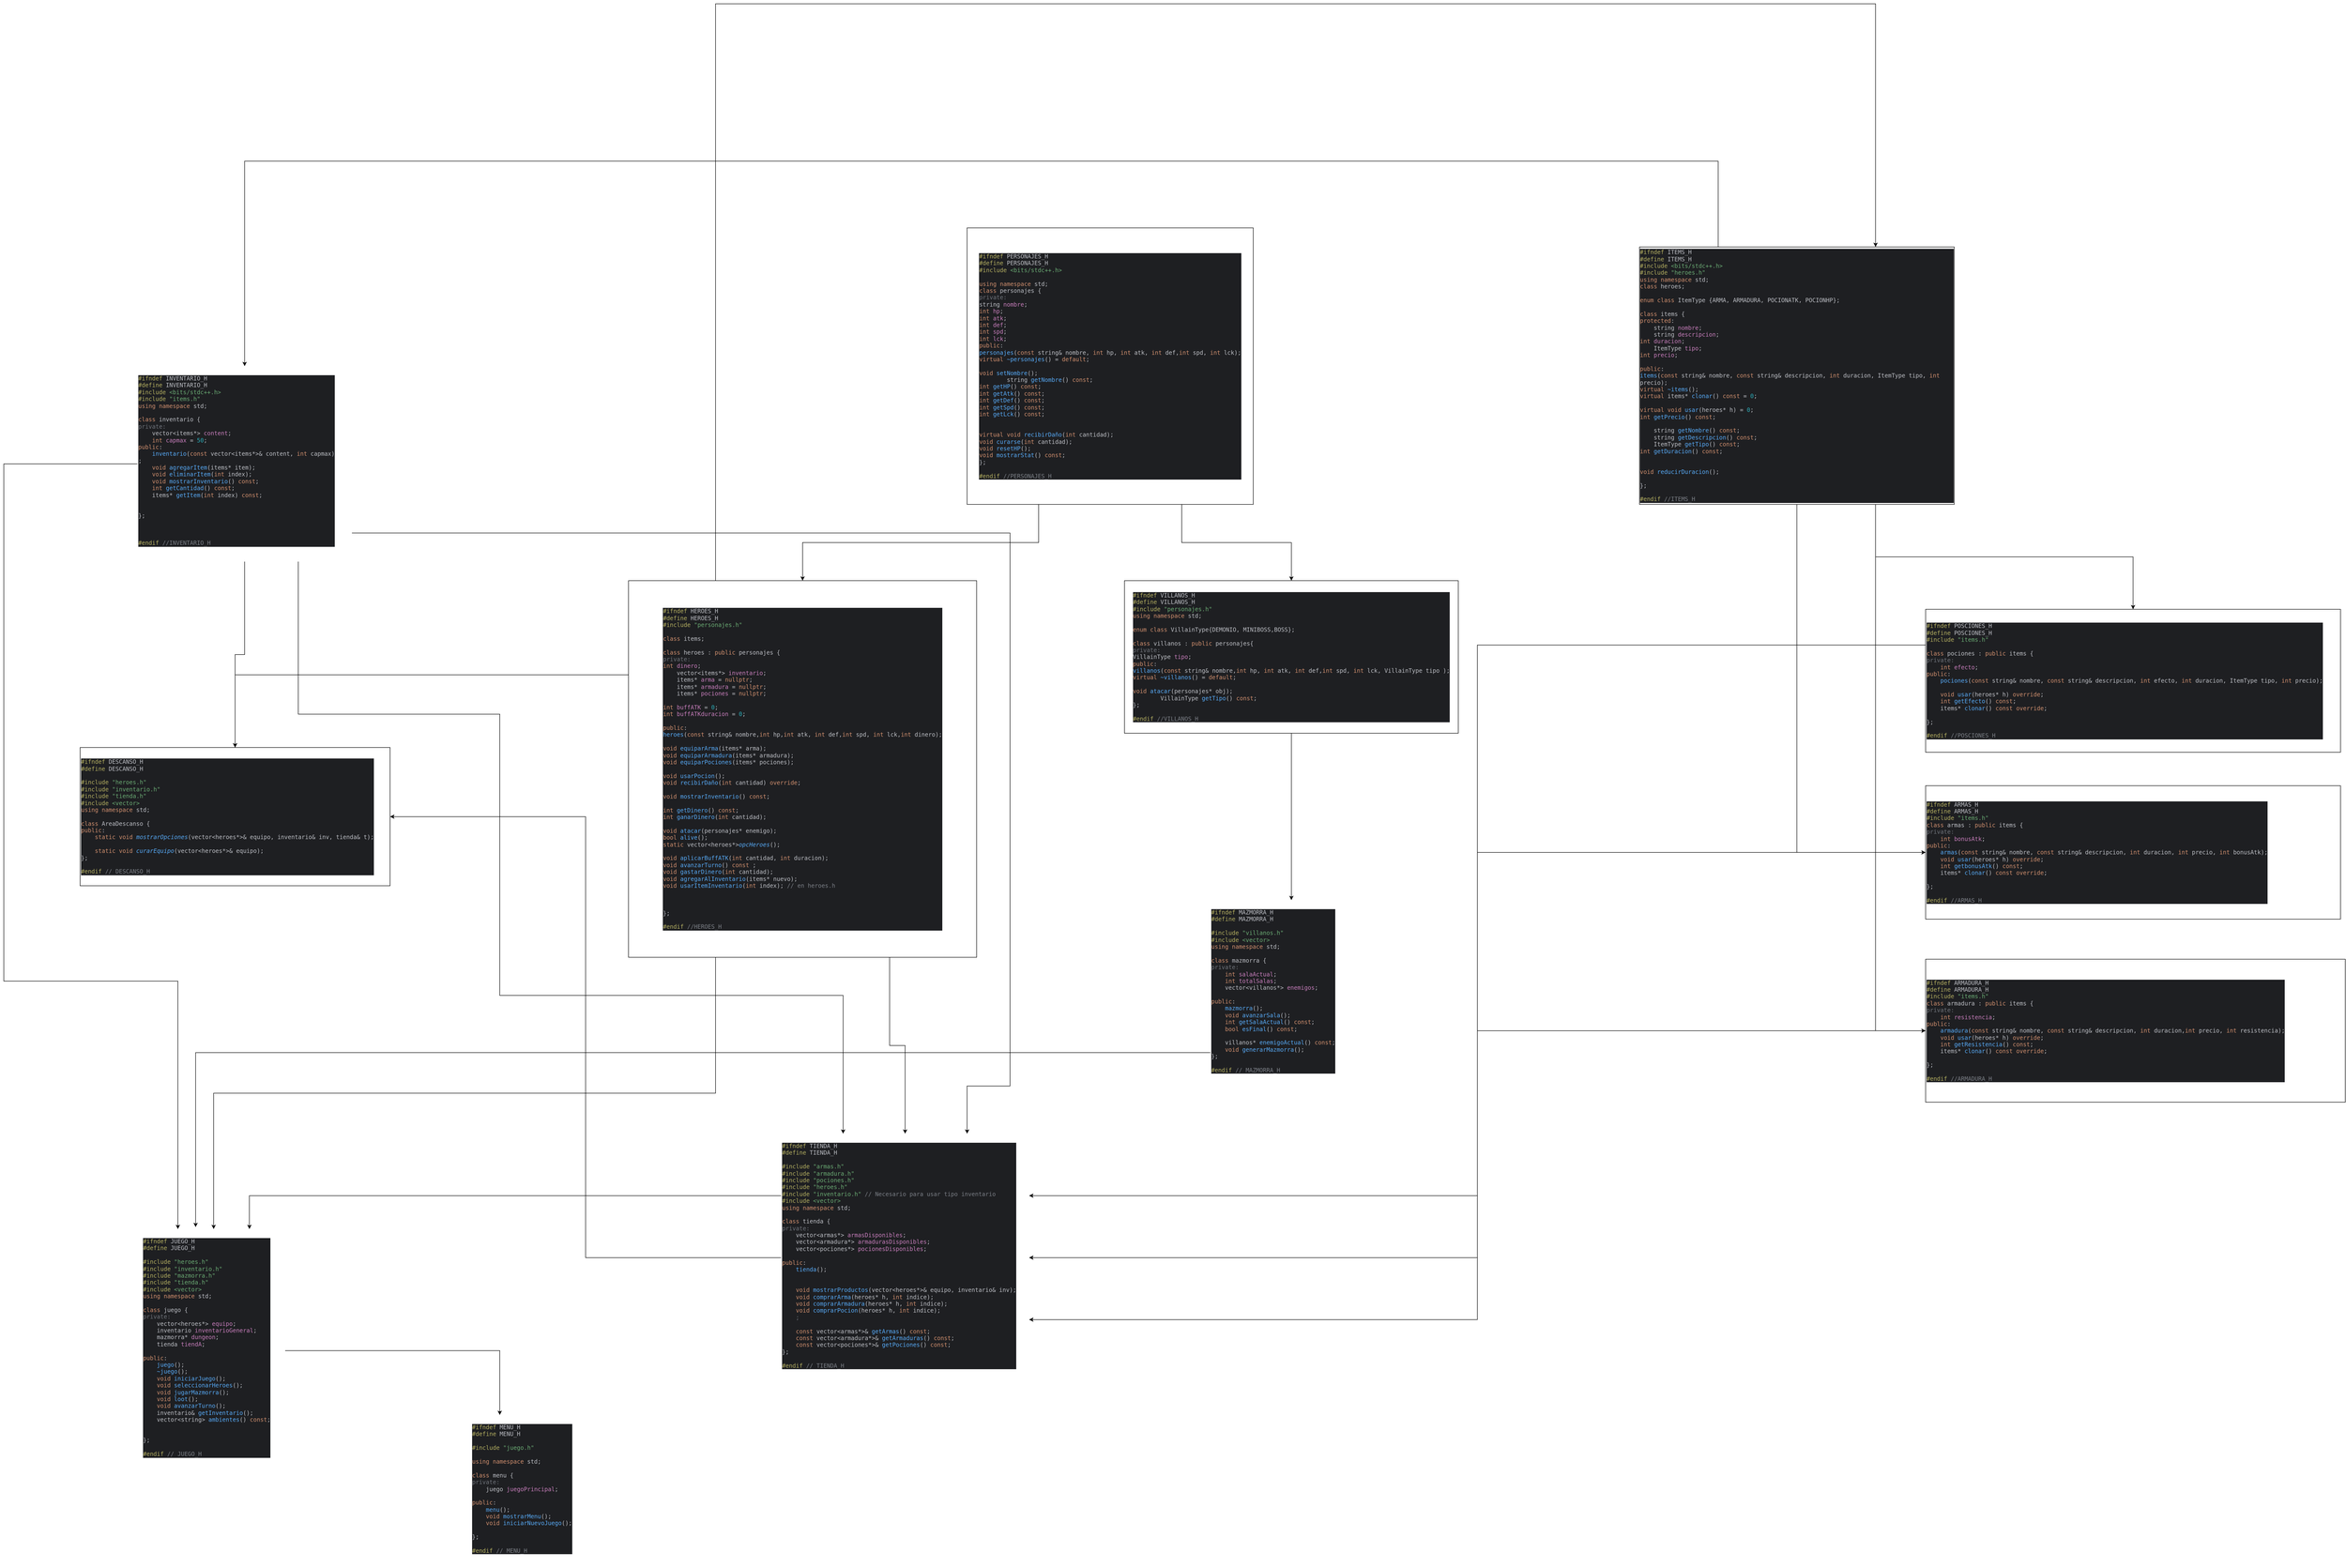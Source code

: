 <mxfile version="27.1.3">
  <diagram name="Página-1" id="j1BEiclgZVfxzD-rGpWf">
    <mxGraphModel grid="1" page="1" gridSize="10" guides="1" tooltips="1" connect="1" arrows="1" fold="1" pageScale="1" pageWidth="827" pageHeight="1169" math="0" shadow="0">
      <root>
        <mxCell id="0" />
        <mxCell id="1" parent="0" />
        <mxCell id="eOPFmJKDIx5pttfgIMO1-4" style="edgeStyle=orthogonalEdgeStyle;rounded=0;orthogonalLoop=1;jettySize=auto;html=1;exitX=0.75;exitY=1;exitDx=0;exitDy=0;entryX=0.5;entryY=0;entryDx=0;entryDy=0;" edge="1" parent="1" source="eOPFmJKDIx5pttfgIMO1-1" target="eOPFmJKDIx5pttfgIMO1-3">
          <mxGeometry relative="1" as="geometry" />
        </mxCell>
        <mxCell id="eOPFmJKDIx5pttfgIMO1-5" style="edgeStyle=orthogonalEdgeStyle;rounded=0;orthogonalLoop=1;jettySize=auto;html=1;exitX=0.25;exitY=1;exitDx=0;exitDy=0;entryX=0.5;entryY=0;entryDx=0;entryDy=0;" edge="1" parent="1" source="eOPFmJKDIx5pttfgIMO1-1" target="eOPFmJKDIx5pttfgIMO1-2">
          <mxGeometry relative="1" as="geometry" />
        </mxCell>
        <mxCell id="eOPFmJKDIx5pttfgIMO1-1" value="&lt;div style=&quot;background-color: rgb(30, 31, 34);&quot;&gt;&lt;pre style=&quot;&quot;&gt;&lt;div style=&quot;color: rgb(188, 190, 196); font-family: &amp;quot;JetBrains Mono&amp;quot;, monospace; text-align: left;&quot;&gt;&lt;span style=&quot;white-space: normal; color: rgb(179, 174, 96);&quot;&gt;#ifndef &lt;/span&gt;&lt;span style=&quot;white-space: normal;&quot;&gt;PERSONAJES_H&lt;/span&gt;&lt;/div&gt;&lt;span style=&quot;color: rgb(179, 174, 96); font-family: &amp;quot;JetBrains Mono&amp;quot;, monospace;&quot;&gt;&lt;div style=&quot;text-align: left;&quot;&gt;&lt;span style=&quot;white-space: normal;&quot;&gt;#define &lt;/span&gt;&lt;span style=&quot;color: rgb(188, 190, 196); white-space: normal;&quot;&gt;PERSONAJES_H&lt;/span&gt;&lt;/div&gt;&lt;/span&gt;&lt;span style=&quot;color: rgb(179, 174, 96); font-family: &amp;quot;JetBrains Mono&amp;quot;, monospace;&quot;&gt;&lt;div style=&quot;text-align: left;&quot;&gt;&lt;span style=&quot;white-space: normal;&quot;&gt;#include &lt;/span&gt;&lt;span style=&quot;white-space: normal; color: rgb(106, 171, 115);&quot;&gt;&amp;lt;bits/stdc++.h&amp;gt;&lt;/span&gt;&lt;/div&gt;&lt;/span&gt;&lt;div style=&quot;text-align: left;&quot;&gt;&lt;font face=&quot;JetBrains Mono, monospace&quot; color=&quot;#6aab73&quot;&gt;&lt;br&gt;&lt;/font&gt;&lt;/div&gt;&lt;span style=&quot;color: rgb(207, 142, 109); font-family: &amp;quot;JetBrains Mono&amp;quot;, monospace;&quot;&gt;&lt;div style=&quot;text-align: left;&quot;&gt;&lt;span style=&quot;white-space: normal;&quot;&gt;using namespace &lt;/span&gt;&lt;font style=&quot;white-space: normal;&quot; face=&quot;JetBrains Mono, monospace&quot; color=&quot;#bcbec4&quot;&gt;std;&lt;/font&gt;&lt;/div&gt;&lt;/span&gt;&lt;span style=&quot;color: rgb(207, 142, 109); font-family: &amp;quot;JetBrains Mono&amp;quot;, monospace;&quot;&gt;&lt;div style=&quot;text-align: left;&quot;&gt;&lt;span style=&quot;white-space: normal;&quot;&gt;class &lt;/span&gt;&lt;font style=&quot;white-space: normal;&quot; face=&quot;JetBrains Mono, monospace&quot; color=&quot;#bcbec4&quot;&gt;personajes {&lt;/font&gt;&lt;/div&gt;&lt;/span&gt;&lt;font face=&quot;JetBrains Mono, monospace&quot; color=&quot;#bcbec4&quot;&gt;&lt;div style=&quot;text-align: left;&quot;&gt;&lt;font style=&quot;white-space: normal;&quot; face=&quot;JetBrains Mono, monospace&quot; color=&quot;#bcbec4&quot;&gt;    &lt;/font&gt;&lt;span style=&quot;white-space: normal; color: rgb(111, 115, 122);&quot;&gt;private:&lt;/span&gt;&lt;/div&gt;&lt;/font&gt;&lt;span style=&quot;color: rgb(111, 115, 122); font-family: &amp;quot;JetBrains Mono&amp;quot;, monospace;&quot;&gt;&lt;div style=&quot;text-align: left;&quot;&gt;&lt;span style=&quot;white-space: normal;&quot;&gt;        &lt;/span&gt;&lt;font style=&quot;white-space: normal;&quot; face=&quot;JetBrains Mono, monospace&quot; color=&quot;#bcbec4&quot;&gt;string &lt;/font&gt;&lt;span style=&quot;white-space: normal; color: rgb(199, 125, 187);&quot;&gt;nombre&lt;/span&gt;&lt;font style=&quot;white-space: normal;&quot; face=&quot;JetBrains Mono, monospace&quot; color=&quot;#bcbec4&quot;&gt;;&lt;/font&gt;&lt;/div&gt;&lt;/span&gt;&lt;font face=&quot;JetBrains Mono, monospace&quot; color=&quot;#bcbec4&quot;&gt;&lt;div style=&quot;text-align: left;&quot;&gt;&lt;font style=&quot;white-space: normal;&quot; face=&quot;JetBrains Mono, monospace&quot; color=&quot;#bcbec4&quot;&gt;        &lt;/font&gt;&lt;span style=&quot;white-space: normal; color: rgb(207, 142, 109);&quot;&gt;int &lt;/span&gt;&lt;span style=&quot;white-space: normal; color: rgb(199, 125, 187);&quot;&gt;hp&lt;/span&gt;&lt;font style=&quot;white-space: normal;&quot; face=&quot;JetBrains Mono, monospace&quot; color=&quot;#bcbec4&quot;&gt;;&lt;/font&gt;&lt;/div&gt;&lt;/font&gt;&lt;font face=&quot;JetBrains Mono, monospace&quot; color=&quot;#bcbec4&quot;&gt;&lt;div style=&quot;text-align: left;&quot;&gt;&lt;font style=&quot;white-space: normal;&quot; face=&quot;JetBrains Mono, monospace&quot; color=&quot;#bcbec4&quot;&gt;        &lt;/font&gt;&lt;span style=&quot;white-space: normal; color: rgb(207, 142, 109);&quot;&gt;int &lt;/span&gt;&lt;span style=&quot;white-space: normal; color: rgb(199, 125, 187);&quot;&gt;atk&lt;/span&gt;&lt;font style=&quot;white-space: normal;&quot; face=&quot;JetBrains Mono, monospace&quot; color=&quot;#bcbec4&quot;&gt;;&lt;/font&gt;&lt;/div&gt;&lt;/font&gt;&lt;font face=&quot;JetBrains Mono, monospace&quot; color=&quot;#bcbec4&quot;&gt;&lt;div style=&quot;text-align: left;&quot;&gt;&lt;font style=&quot;white-space: normal;&quot; face=&quot;JetBrains Mono, monospace&quot; color=&quot;#bcbec4&quot;&gt;        &lt;/font&gt;&lt;span style=&quot;white-space: normal; color: rgb(207, 142, 109);&quot;&gt;int &lt;/span&gt;&lt;span style=&quot;white-space: normal; color: rgb(199, 125, 187);&quot;&gt;def&lt;/span&gt;&lt;font style=&quot;white-space: normal;&quot; face=&quot;JetBrains Mono, monospace&quot; color=&quot;#bcbec4&quot;&gt;;&lt;/font&gt;&lt;/div&gt;&lt;/font&gt;&lt;font face=&quot;JetBrains Mono, monospace&quot; color=&quot;#bcbec4&quot;&gt;&lt;div style=&quot;text-align: left;&quot;&gt;&lt;font style=&quot;white-space: normal;&quot; face=&quot;JetBrains Mono, monospace&quot; color=&quot;#bcbec4&quot;&gt;        &lt;/font&gt;&lt;span style=&quot;white-space: normal; color: rgb(207, 142, 109);&quot;&gt;int &lt;/span&gt;&lt;span style=&quot;white-space: normal; color: rgb(199, 125, 187);&quot;&gt;spd&lt;/span&gt;&lt;font style=&quot;white-space: normal;&quot; face=&quot;JetBrains Mono, monospace&quot; color=&quot;#bcbec4&quot;&gt;;&lt;/font&gt;&lt;/div&gt;&lt;/font&gt;&lt;font face=&quot;JetBrains Mono, monospace&quot; color=&quot;#bcbec4&quot;&gt;&lt;div style=&quot;text-align: left;&quot;&gt;&lt;font style=&quot;white-space: normal;&quot; face=&quot;JetBrains Mono, monospace&quot; color=&quot;#bcbec4&quot;&gt;        &lt;/font&gt;&lt;span style=&quot;white-space: normal; color: rgb(207, 142, 109);&quot;&gt;int &lt;/span&gt;&lt;span style=&quot;white-space: normal; color: rgb(199, 125, 187);&quot;&gt;lck&lt;/span&gt;&lt;font style=&quot;white-space: normal;&quot; face=&quot;JetBrains Mono, monospace&quot; color=&quot;#bcbec4&quot;&gt;;&lt;/font&gt;&lt;/div&gt;&lt;/font&gt;&lt;font face=&quot;JetBrains Mono, monospace&quot; color=&quot;#bcbec4&quot;&gt;&lt;div style=&quot;text-align: left;&quot;&gt;&lt;font style=&quot;white-space: normal;&quot; face=&quot;JetBrains Mono, monospace&quot; color=&quot;#bcbec4&quot;&gt;    &lt;/font&gt;&lt;span style=&quot;white-space: normal; color: rgb(207, 142, 109);&quot;&gt;public&lt;/span&gt;&lt;font style=&quot;white-space: normal;&quot; face=&quot;JetBrains Mono, monospace&quot; color=&quot;#bcbec4&quot;&gt;:&lt;/font&gt;&lt;/div&gt;&lt;/font&gt;&lt;font face=&quot;JetBrains Mono, monospace&quot; color=&quot;#bcbec4&quot;&gt;&lt;div style=&quot;text-align: left;&quot;&gt;&lt;font style=&quot;white-space: normal;&quot; face=&quot;JetBrains Mono, monospace&quot; color=&quot;#bcbec4&quot;&gt;        &lt;/font&gt;&lt;span style=&quot;white-space: normal; color: rgb(87, 170, 247);&quot;&gt;personajes&lt;/span&gt;&lt;font style=&quot;white-space: normal;&quot; face=&quot;JetBrains Mono, monospace&quot; color=&quot;#bcbec4&quot;&gt;(&lt;/font&gt;&lt;span style=&quot;white-space: normal; color: rgb(207, 142, 109);&quot;&gt;const &lt;/span&gt;&lt;font style=&quot;white-space: normal;&quot; face=&quot;JetBrains Mono, monospace&quot; color=&quot;#bcbec4&quot;&gt;string&amp;amp; nombre, &lt;/font&gt;&lt;span style=&quot;white-space: normal; color: rgb(207, 142, 109);&quot;&gt;int &lt;/span&gt;&lt;font style=&quot;white-space: normal;&quot; face=&quot;JetBrains Mono, monospace&quot; color=&quot;#bcbec4&quot;&gt;hp, &lt;/font&gt;&lt;span style=&quot;white-space: normal; color: rgb(207, 142, 109);&quot;&gt;int &lt;/span&gt;&lt;font style=&quot;white-space: normal;&quot; face=&quot;JetBrains Mono, monospace&quot; color=&quot;#bcbec4&quot;&gt;atk, &lt;/font&gt;&lt;span style=&quot;white-space: normal; color: rgb(207, 142, 109);&quot;&gt;int &lt;/span&gt;&lt;font style=&quot;white-space: normal;&quot; face=&quot;JetBrains Mono, monospace&quot; color=&quot;#bcbec4&quot;&gt;def,&lt;/font&gt;&lt;span style=&quot;white-space: normal; color: rgb(207, 142, 109);&quot;&gt;int &lt;/span&gt;&lt;font style=&quot;white-space: normal;&quot; face=&quot;JetBrains Mono, monospace&quot; color=&quot;#bcbec4&quot;&gt;spd, &lt;/font&gt;&lt;span style=&quot;white-space: normal; color: rgb(207, 142, 109);&quot;&gt;int &lt;/span&gt;&lt;font style=&quot;white-space: normal;&quot; face=&quot;JetBrains Mono, monospace&quot; color=&quot;#bcbec4&quot;&gt;lck);&lt;/font&gt;&lt;/div&gt;&lt;/font&gt;&lt;font face=&quot;JetBrains Mono, monospace&quot; color=&quot;#bcbec4&quot;&gt;&lt;div style=&quot;text-align: left;&quot;&gt;&lt;font style=&quot;white-space: normal;&quot; face=&quot;JetBrains Mono, monospace&quot; color=&quot;#bcbec4&quot;&gt;        &lt;/font&gt;&lt;span style=&quot;white-space: normal; color: rgb(207, 142, 109);&quot;&gt;virtual &lt;/span&gt;&lt;span style=&quot;white-space: normal; color: rgb(87, 170, 247);&quot;&gt;~personajes&lt;/span&gt;&lt;font style=&quot;white-space: normal;&quot; face=&quot;JetBrains Mono, monospace&quot; color=&quot;#bcbec4&quot;&gt;() = &lt;/font&gt;&lt;span style=&quot;white-space: normal; color: rgb(207, 142, 109);&quot;&gt;default&lt;/span&gt;&lt;font style=&quot;white-space: normal;&quot; face=&quot;JetBrains Mono, monospace&quot; color=&quot;#bcbec4&quot;&gt;;&lt;/font&gt;&lt;/div&gt;&lt;/font&gt;&lt;font face=&quot;JetBrains Mono, monospace&quot; color=&quot;#bcbec4&quot;&gt;&lt;div style=&quot;text-align: left;&quot;&gt;&lt;br&gt;&lt;/div&gt;&lt;div style=&quot;text-align: left;&quot;&gt;&lt;font style=&quot;white-space: normal;&quot; face=&quot;JetBrains Mono, monospace&quot; color=&quot;#bcbec4&quot;&gt;        &lt;/font&gt;&lt;span style=&quot;white-space: normal; color: rgb(207, 142, 109);&quot;&gt;void &lt;/span&gt;&lt;span style=&quot;white-space: normal; color: rgb(87, 170, 247);&quot;&gt;setNombre&lt;/span&gt;&lt;font style=&quot;white-space: normal;&quot; face=&quot;JetBrains Mono, monospace&quot; color=&quot;#bcbec4&quot;&gt;();&lt;/font&gt;&lt;/div&gt;&lt;/font&gt;&lt;font face=&quot;JetBrains Mono, monospace&quot; color=&quot;#bcbec4&quot;&gt;&lt;div style=&quot;text-align: left;&quot;&gt;&lt;font style=&quot;white-space: normal;&quot; face=&quot;JetBrains Mono, monospace&quot; color=&quot;#bcbec4&quot;&gt;&amp;nbsp; &amp;nbsp; &amp;nbsp; &amp;nbsp; string &lt;/font&gt;&lt;span style=&quot;white-space: normal; color: rgb(87, 170, 247);&quot;&gt;getNombre&lt;/span&gt;&lt;font style=&quot;white-space: normal;&quot; face=&quot;JetBrains Mono, monospace&quot; color=&quot;#bcbec4&quot;&gt;() &lt;/font&gt;&lt;span style=&quot;white-space: normal; color: rgb(207, 142, 109);&quot;&gt;const&lt;/span&gt;&lt;font style=&quot;white-space: normal;&quot; face=&quot;JetBrains Mono, monospace&quot; color=&quot;#bcbec4&quot;&gt;;&lt;/font&gt;&lt;/div&gt;&lt;/font&gt;&lt;font face=&quot;JetBrains Mono, monospace&quot; color=&quot;#bcbec4&quot;&gt;&lt;div style=&quot;text-align: left;&quot;&gt;&lt;font style=&quot;white-space: normal;&quot; face=&quot;JetBrains Mono, monospace&quot; color=&quot;#bcbec4&quot;&gt;        &lt;/font&gt;&lt;span style=&quot;white-space: normal; color: rgb(207, 142, 109);&quot;&gt;int &lt;/span&gt;&lt;span style=&quot;white-space: normal; color: rgb(87, 170, 247);&quot;&gt;getHP&lt;/span&gt;&lt;font style=&quot;white-space: normal;&quot; face=&quot;JetBrains Mono, monospace&quot; color=&quot;#bcbec4&quot;&gt;() &lt;/font&gt;&lt;span style=&quot;white-space: normal; color: rgb(207, 142, 109);&quot;&gt;const&lt;/span&gt;&lt;font style=&quot;white-space: normal;&quot; face=&quot;JetBrains Mono, monospace&quot; color=&quot;#bcbec4&quot;&gt;;&lt;/font&gt;&lt;/div&gt;&lt;/font&gt;&lt;font face=&quot;JetBrains Mono, monospace&quot; color=&quot;#bcbec4&quot;&gt;&lt;div style=&quot;text-align: left;&quot;&gt;&lt;font style=&quot;white-space: normal;&quot; face=&quot;JetBrains Mono, monospace&quot; color=&quot;#bcbec4&quot;&gt;        &lt;/font&gt;&lt;span style=&quot;white-space: normal; color: rgb(207, 142, 109);&quot;&gt;int &lt;/span&gt;&lt;span style=&quot;white-space: normal; color: rgb(87, 170, 247);&quot;&gt;getAtk&lt;/span&gt;&lt;font style=&quot;white-space: normal;&quot; face=&quot;JetBrains Mono, monospace&quot; color=&quot;#bcbec4&quot;&gt;() &lt;/font&gt;&lt;span style=&quot;white-space: normal; color: rgb(207, 142, 109);&quot;&gt;const&lt;/span&gt;&lt;font style=&quot;white-space: normal;&quot; face=&quot;JetBrains Mono, monospace&quot; color=&quot;#bcbec4&quot;&gt;;&lt;/font&gt;&lt;/div&gt;&lt;/font&gt;&lt;font face=&quot;JetBrains Mono, monospace&quot; color=&quot;#bcbec4&quot;&gt;&lt;div style=&quot;text-align: left;&quot;&gt;&lt;font style=&quot;white-space: normal;&quot; face=&quot;JetBrains Mono, monospace&quot; color=&quot;#bcbec4&quot;&gt;        &lt;/font&gt;&lt;span style=&quot;white-space: normal; color: rgb(207, 142, 109);&quot;&gt;int &lt;/span&gt;&lt;span style=&quot;white-space: normal; color: rgb(87, 170, 247);&quot;&gt;getDef&lt;/span&gt;&lt;font style=&quot;white-space: normal;&quot; face=&quot;JetBrains Mono, monospace&quot; color=&quot;#bcbec4&quot;&gt;() &lt;/font&gt;&lt;span style=&quot;white-space: normal; color: rgb(207, 142, 109);&quot;&gt;const&lt;/span&gt;&lt;font style=&quot;white-space: normal;&quot; face=&quot;JetBrains Mono, monospace&quot; color=&quot;#bcbec4&quot;&gt;;&lt;/font&gt;&lt;/div&gt;&lt;/font&gt;&lt;font face=&quot;JetBrains Mono, monospace&quot; color=&quot;#bcbec4&quot;&gt;&lt;div style=&quot;text-align: left;&quot;&gt;&lt;font style=&quot;white-space: normal;&quot; face=&quot;JetBrains Mono, monospace&quot; color=&quot;#bcbec4&quot;&gt;        &lt;/font&gt;&lt;span style=&quot;white-space: normal; color: rgb(207, 142, 109);&quot;&gt;int &lt;/span&gt;&lt;span style=&quot;white-space: normal; color: rgb(87, 170, 247);&quot;&gt;getSpd&lt;/span&gt;&lt;font style=&quot;white-space: normal;&quot; face=&quot;JetBrains Mono, monospace&quot; color=&quot;#bcbec4&quot;&gt;() &lt;/font&gt;&lt;span style=&quot;white-space: normal; color: rgb(207, 142, 109);&quot;&gt;const&lt;/span&gt;&lt;font style=&quot;white-space: normal;&quot; face=&quot;JetBrains Mono, monospace&quot; color=&quot;#bcbec4&quot;&gt;;&lt;/font&gt;&lt;/div&gt;&lt;/font&gt;&lt;font face=&quot;JetBrains Mono, monospace&quot; color=&quot;#bcbec4&quot;&gt;&lt;div style=&quot;text-align: left;&quot;&gt;&lt;font style=&quot;white-space: normal;&quot; face=&quot;JetBrains Mono, monospace&quot; color=&quot;#bcbec4&quot;&gt;        &lt;/font&gt;&lt;span style=&quot;white-space: normal; color: rgb(207, 142, 109);&quot;&gt;int &lt;/span&gt;&lt;span style=&quot;white-space: normal; color: rgb(87, 170, 247);&quot;&gt;getLck&lt;/span&gt;&lt;font style=&quot;white-space: normal;&quot; face=&quot;JetBrains Mono, monospace&quot; color=&quot;#bcbec4&quot;&gt;() &lt;/font&gt;&lt;span style=&quot;white-space: normal; color: rgb(207, 142, 109);&quot;&gt;const&lt;/span&gt;&lt;font style=&quot;white-space: normal;&quot; face=&quot;JetBrains Mono, monospace&quot; color=&quot;#bcbec4&quot;&gt;;&lt;/font&gt;&lt;/div&gt;&lt;/font&gt;&lt;font face=&quot;JetBrains Mono, monospace&quot; color=&quot;#bcbec4&quot;&gt;&lt;div style=&quot;text-align: left;&quot;&gt;&lt;br&gt;&lt;/div&gt;&lt;div style=&quot;text-align: left;&quot;&gt;&lt;br&gt;&lt;/div&gt;&lt;div style=&quot;text-align: left;&quot;&gt;&lt;font style=&quot;white-space: normal;&quot; face=&quot;JetBrains Mono, monospace&quot; color=&quot;#bcbec4&quot;&gt;        &lt;/font&gt;&lt;span style=&quot;white-space: normal; color: rgb(207, 142, 109);&quot;&gt;virtual void &lt;/span&gt;&lt;span style=&quot;white-space: normal; color: rgb(87, 170, 247);&quot;&gt;recibirDaño&lt;/span&gt;&lt;font style=&quot;white-space: normal;&quot; face=&quot;JetBrains Mono, monospace&quot; color=&quot;#bcbec4&quot;&gt;(&lt;/font&gt;&lt;span style=&quot;white-space: normal; color: rgb(207, 142, 109);&quot;&gt;int &lt;/span&gt;&lt;font style=&quot;white-space: normal;&quot; face=&quot;JetBrains Mono, monospace&quot; color=&quot;#bcbec4&quot;&gt;cantidad);&lt;/font&gt;&lt;/div&gt;&lt;/font&gt;&lt;font face=&quot;JetBrains Mono, monospace&quot; color=&quot;#bcbec4&quot;&gt;&lt;div style=&quot;text-align: left;&quot;&gt;&lt;font style=&quot;white-space: normal;&quot; face=&quot;JetBrains Mono, monospace&quot; color=&quot;#bcbec4&quot;&gt;        &lt;/font&gt;&lt;span style=&quot;white-space: normal; color: rgb(207, 142, 109);&quot;&gt;void &lt;/span&gt;&lt;span style=&quot;white-space: normal; color: rgb(87, 170, 247);&quot;&gt;curarse&lt;/span&gt;&lt;font style=&quot;white-space: normal;&quot; face=&quot;JetBrains Mono, monospace&quot; color=&quot;#bcbec4&quot;&gt;(&lt;/font&gt;&lt;span style=&quot;white-space: normal; color: rgb(207, 142, 109);&quot;&gt;int &lt;/span&gt;&lt;font style=&quot;white-space: normal;&quot; face=&quot;JetBrains Mono, monospace&quot; color=&quot;#bcbec4&quot;&gt;cantidad);&lt;/font&gt;&lt;/div&gt;&lt;/font&gt;&lt;font face=&quot;JetBrains Mono, monospace&quot; color=&quot;#bcbec4&quot;&gt;&lt;div style=&quot;text-align: left;&quot;&gt;&lt;font style=&quot;white-space: normal;&quot; face=&quot;JetBrains Mono, monospace&quot; color=&quot;#bcbec4&quot;&gt;        &lt;/font&gt;&lt;span style=&quot;white-space: normal; color: rgb(207, 142, 109);&quot;&gt;void &lt;/span&gt;&lt;span style=&quot;white-space: normal; color: rgb(87, 170, 247);&quot;&gt;resetHP&lt;/span&gt;&lt;font style=&quot;white-space: normal;&quot; face=&quot;JetBrains Mono, monospace&quot; color=&quot;#bcbec4&quot;&gt;();&lt;/font&gt;&lt;/div&gt;&lt;/font&gt;&lt;font face=&quot;JetBrains Mono, monospace&quot; color=&quot;#bcbec4&quot;&gt;&lt;div style=&quot;text-align: left;&quot;&gt;&lt;font style=&quot;white-space: normal;&quot; face=&quot;JetBrains Mono, monospace&quot; color=&quot;#bcbec4&quot;&gt;        &lt;/font&gt;&lt;span style=&quot;white-space: normal; color: rgb(207, 142, 109);&quot;&gt;void &lt;/span&gt;&lt;span style=&quot;white-space: normal; color: rgb(87, 170, 247);&quot;&gt;mostrarStat&lt;/span&gt;&lt;font style=&quot;white-space: normal;&quot; face=&quot;JetBrains Mono, monospace&quot; color=&quot;#bcbec4&quot;&gt;() &lt;/font&gt;&lt;span style=&quot;white-space: normal; color: rgb(207, 142, 109);&quot;&gt;const&lt;/span&gt;&lt;font style=&quot;white-space: normal;&quot; face=&quot;JetBrains Mono, monospace&quot; color=&quot;#bcbec4&quot;&gt;;&lt;/font&gt;&lt;/div&gt;&lt;/font&gt;&lt;font face=&quot;JetBrains Mono, monospace&quot; color=&quot;#bcbec4&quot;&gt;&lt;div style=&quot;text-align: left;&quot;&gt;&lt;span style=&quot;white-space: normal;&quot;&gt;};&lt;/span&gt;&lt;/div&gt;&lt;div style=&quot;text-align: left;&quot;&gt;&lt;br&gt;&lt;/div&gt;&lt;/font&gt;&lt;span style=&quot;color: rgb(179, 174, 96); font-family: &amp;quot;JetBrains Mono&amp;quot;, monospace;&quot;&gt;&lt;div style=&quot;text-align: left;&quot;&gt;&lt;span style=&quot;white-space: normal;&quot;&gt;#endif &lt;/span&gt;&lt;span style=&quot;white-space: normal; color: rgb(122, 126, 133);&quot;&gt;//PERSONAJES_H&lt;/span&gt;&lt;/div&gt;&lt;/span&gt;&lt;/pre&gt;&lt;/div&gt;" style="rounded=0;whiteSpace=wrap;html=1;" vertex="1" parent="1">
          <mxGeometry x="-320" y="-80" width="600" height="580" as="geometry" />
        </mxCell>
        <mxCell id="eOPFmJKDIx5pttfgIMO1-14" style="edgeStyle=orthogonalEdgeStyle;rounded=0;orthogonalLoop=1;jettySize=auto;html=1;exitX=0;exitY=0.25;exitDx=0;exitDy=0;entryX=0.5;entryY=0;entryDx=0;entryDy=0;" edge="1" parent="1" source="eOPFmJKDIx5pttfgIMO1-2" target="eOPFmJKDIx5pttfgIMO1-13">
          <mxGeometry relative="1" as="geometry" />
        </mxCell>
        <mxCell id="eOPFmJKDIx5pttfgIMO1-23" style="edgeStyle=orthogonalEdgeStyle;rounded=0;orthogonalLoop=1;jettySize=auto;html=1;exitX=0.75;exitY=1;exitDx=0;exitDy=0;entryX=0.5;entryY=0;entryDx=0;entryDy=0;" edge="1" parent="1" source="eOPFmJKDIx5pttfgIMO1-2" target="eOPFmJKDIx5pttfgIMO1-18">
          <mxGeometry relative="1" as="geometry" />
        </mxCell>
        <mxCell id="eOPFmJKDIx5pttfgIMO1-26" style="edgeStyle=orthogonalEdgeStyle;rounded=0;orthogonalLoop=1;jettySize=auto;html=1;exitX=0.25;exitY=1;exitDx=0;exitDy=0;entryX=0.5;entryY=0;entryDx=0;entryDy=0;" edge="1" parent="1" source="eOPFmJKDIx5pttfgIMO1-2" target="eOPFmJKDIx5pttfgIMO1-25">
          <mxGeometry relative="1" as="geometry" />
        </mxCell>
        <mxCell id="eOPFmJKDIx5pttfgIMO1-32" style="edgeStyle=orthogonalEdgeStyle;rounded=0;orthogonalLoop=1;jettySize=auto;html=1;exitX=0.25;exitY=0;exitDx=0;exitDy=0;entryX=0.75;entryY=0;entryDx=0;entryDy=0;" edge="1" parent="1" source="eOPFmJKDIx5pttfgIMO1-2" target="eOPFmJKDIx5pttfgIMO1-6">
          <mxGeometry relative="1" as="geometry">
            <Array as="points">
              <mxPoint x="-847" y="-550" />
              <mxPoint x="1585" y="-550" />
            </Array>
          </mxGeometry>
        </mxCell>
        <mxCell id="eOPFmJKDIx5pttfgIMO1-2" value="&lt;div style=&quot;background-color: rgb(30, 31, 34);&quot;&gt;&lt;pre style=&quot;&quot;&gt;&lt;div style=&quot;color: rgb(188, 190, 196); font-family: &amp;quot;JetBrains Mono&amp;quot;, monospace; text-align: left;&quot;&gt;&lt;span style=&quot;white-space: normal; color: rgb(179, 174, 96);&quot;&gt;#ifndef &lt;/span&gt;&lt;span style=&quot;white-space: normal;&quot;&gt;HEROES_H&lt;/span&gt;&lt;/div&gt;&lt;span style=&quot;color: rgb(179, 174, 96); font-family: &amp;quot;JetBrains Mono&amp;quot;, monospace;&quot;&gt;&lt;div style=&quot;text-align: left;&quot;&gt;&lt;span style=&quot;white-space: normal;&quot;&gt;#define &lt;/span&gt;&lt;span style=&quot;color: rgb(188, 190, 196); white-space: normal;&quot;&gt;HEROES_H&lt;/span&gt;&lt;/div&gt;&lt;/span&gt;&lt;span style=&quot;color: rgb(179, 174, 96); font-family: &amp;quot;JetBrains Mono&amp;quot;, monospace;&quot;&gt;&lt;div style=&quot;text-align: left;&quot;&gt;&lt;span style=&quot;white-space: normal;&quot;&gt;#include &lt;/span&gt;&lt;span style=&quot;white-space: normal; color: rgb(106, 171, 115);&quot;&gt;&quot;personajes.h&quot;&lt;/span&gt;&lt;/div&gt;&lt;/span&gt;&lt;div style=&quot;text-align: left;&quot;&gt;&lt;font face=&quot;JetBrains Mono, monospace&quot; color=&quot;#6aab73&quot;&gt;&lt;br&gt;&lt;/font&gt;&lt;/div&gt;&lt;span style=&quot;color: rgb(207, 142, 109); font-family: &amp;quot;JetBrains Mono&amp;quot;, monospace;&quot;&gt;&lt;div style=&quot;text-align: left;&quot;&gt;&lt;span style=&quot;white-space: normal;&quot;&gt;class &lt;/span&gt;&lt;font style=&quot;white-space: normal;&quot; face=&quot;JetBrains Mono, monospace&quot; color=&quot;#bcbec4&quot;&gt;items;&lt;/font&gt;&lt;/div&gt;&lt;/span&gt;&lt;font face=&quot;JetBrains Mono, monospace&quot; color=&quot;#bcbec4&quot;&gt;&lt;div style=&quot;text-align: left;&quot;&gt;&lt;br&gt;&lt;/div&gt;&lt;/font&gt;&lt;span style=&quot;color: rgb(207, 142, 109); font-family: &amp;quot;JetBrains Mono&amp;quot;, monospace;&quot;&gt;&lt;div style=&quot;text-align: left;&quot;&gt;&lt;span style=&quot;white-space: normal;&quot;&gt;class &lt;/span&gt;&lt;font style=&quot;white-space: normal;&quot; face=&quot;JetBrains Mono, monospace&quot; color=&quot;#bcbec4&quot;&gt;heroes : &lt;/font&gt;&lt;span style=&quot;white-space: normal;&quot;&gt;public &lt;/span&gt;&lt;font style=&quot;white-space: normal;&quot; face=&quot;JetBrains Mono, monospace&quot; color=&quot;#bcbec4&quot;&gt;personajes {&lt;/font&gt;&lt;/div&gt;&lt;/span&gt;&lt;span style=&quot;color: rgb(111, 115, 122); font-family: &amp;quot;JetBrains Mono&amp;quot;, monospace;&quot;&gt;&lt;div style=&quot;text-align: left;&quot;&gt;&lt;span style=&quot;white-space: normal;&quot;&gt;private:&lt;/span&gt;&lt;/div&gt;&lt;/span&gt;&lt;span style=&quot;color: rgb(111, 115, 122); font-family: &amp;quot;JetBrains Mono&amp;quot;, monospace;&quot;&gt;&lt;div style=&quot;text-align: left;&quot;&gt;&lt;span style=&quot;white-space: normal;&quot;&gt;    &lt;/span&gt;&lt;span style=&quot;white-space: normal; color: rgb(207, 142, 109);&quot;&gt;int &lt;/span&gt;&lt;span style=&quot;white-space: normal; color: rgb(199, 125, 187);&quot;&gt;dinero&lt;/span&gt;&lt;font style=&quot;white-space: normal;&quot; face=&quot;JetBrains Mono, monospace&quot; color=&quot;#bcbec4&quot;&gt;;&lt;/font&gt;&lt;/div&gt;&lt;/span&gt;&lt;font face=&quot;JetBrains Mono, monospace&quot; color=&quot;#bcbec4&quot;&gt;&lt;div style=&quot;text-align: left;&quot;&gt;&lt;font style=&quot;white-space: normal;&quot; face=&quot;JetBrains Mono, monospace&quot; color=&quot;#bcbec4&quot;&gt;&amp;nbsp; &amp;nbsp; vector&amp;lt;items*&amp;gt; &lt;/font&gt;&lt;span style=&quot;white-space: normal; color: rgb(199, 125, 187);&quot;&gt;inventario&lt;/span&gt;&lt;font style=&quot;white-space: normal;&quot; face=&quot;JetBrains Mono, monospace&quot; color=&quot;#bcbec4&quot;&gt;;&lt;/font&gt;&lt;/div&gt;&lt;/font&gt;&lt;font face=&quot;JetBrains Mono, monospace&quot; color=&quot;#bcbec4&quot;&gt;&lt;div style=&quot;text-align: left;&quot;&gt;&lt;font style=&quot;white-space: normal;&quot; face=&quot;JetBrains Mono, monospace&quot; color=&quot;#bcbec4&quot;&gt;&amp;nbsp; &amp;nbsp; items* &lt;/font&gt;&lt;span style=&quot;white-space: normal; color: rgb(199, 125, 187);&quot;&gt;arma &lt;/span&gt;&lt;font style=&quot;white-space: normal;&quot; face=&quot;JetBrains Mono, monospace&quot; color=&quot;#bcbec4&quot;&gt;= &lt;/font&gt;&lt;span style=&quot;white-space: normal; color: rgb(207, 142, 109);&quot;&gt;nullptr&lt;/span&gt;&lt;font style=&quot;white-space: normal;&quot; face=&quot;JetBrains Mono, monospace&quot; color=&quot;#bcbec4&quot;&gt;;&lt;/font&gt;&lt;/div&gt;&lt;/font&gt;&lt;font face=&quot;JetBrains Mono, monospace&quot; color=&quot;#bcbec4&quot;&gt;&lt;div style=&quot;text-align: left;&quot;&gt;&lt;font style=&quot;white-space: normal;&quot; face=&quot;JetBrains Mono, monospace&quot; color=&quot;#bcbec4&quot;&gt;&amp;nbsp; &amp;nbsp; items* &lt;/font&gt;&lt;span style=&quot;white-space: normal; color: rgb(199, 125, 187);&quot;&gt;armadura &lt;/span&gt;&lt;font style=&quot;white-space: normal;&quot; face=&quot;JetBrains Mono, monospace&quot; color=&quot;#bcbec4&quot;&gt;= &lt;/font&gt;&lt;span style=&quot;white-space: normal; color: rgb(207, 142, 109);&quot;&gt;nullptr&lt;/span&gt;&lt;font style=&quot;white-space: normal;&quot; face=&quot;JetBrains Mono, monospace&quot; color=&quot;#bcbec4&quot;&gt;;&lt;/font&gt;&lt;/div&gt;&lt;/font&gt;&lt;font face=&quot;JetBrains Mono, monospace&quot; color=&quot;#bcbec4&quot;&gt;&lt;div style=&quot;text-align: left;&quot;&gt;&lt;font style=&quot;white-space: normal;&quot; face=&quot;JetBrains Mono, monospace&quot; color=&quot;#bcbec4&quot;&gt;&amp;nbsp; &amp;nbsp; items* &lt;/font&gt;&lt;span style=&quot;white-space: normal; color: rgb(199, 125, 187);&quot;&gt;pociones &lt;/span&gt;&lt;font style=&quot;white-space: normal;&quot; face=&quot;JetBrains Mono, monospace&quot; color=&quot;#bcbec4&quot;&gt;= &lt;/font&gt;&lt;span style=&quot;white-space: normal; color: rgb(207, 142, 109);&quot;&gt;nullptr&lt;/span&gt;&lt;font style=&quot;white-space: normal;&quot; face=&quot;JetBrains Mono, monospace&quot; color=&quot;#bcbec4&quot;&gt;;&lt;/font&gt;&lt;/div&gt;&lt;/font&gt;&lt;font face=&quot;JetBrains Mono, monospace&quot; color=&quot;#bcbec4&quot;&gt;&lt;div style=&quot;text-align: left;&quot;&gt;&lt;br&gt;&lt;/div&gt;&lt;div style=&quot;text-align: left;&quot;&gt;&lt;font style=&quot;white-space: normal;&quot; face=&quot;JetBrains Mono, monospace&quot; color=&quot;#bcbec4&quot;&gt;    &lt;/font&gt;&lt;span style=&quot;white-space: normal; color: rgb(207, 142, 109);&quot;&gt;int &lt;/span&gt;&lt;span style=&quot;white-space: normal; color: rgb(199, 125, 187);&quot;&gt;buffATK &lt;/span&gt;&lt;font style=&quot;white-space: normal;&quot; face=&quot;JetBrains Mono, monospace&quot; color=&quot;#bcbec4&quot;&gt;= &lt;/font&gt;&lt;span style=&quot;white-space: normal; color: rgb(42, 172, 184);&quot;&gt;0&lt;/span&gt;&lt;font style=&quot;white-space: normal;&quot; face=&quot;JetBrains Mono, monospace&quot; color=&quot;#bcbec4&quot;&gt;;&lt;/font&gt;&lt;/div&gt;&lt;/font&gt;&lt;font face=&quot;JetBrains Mono, monospace&quot; color=&quot;#bcbec4&quot;&gt;&lt;div style=&quot;text-align: left;&quot;&gt;&lt;font style=&quot;white-space: normal;&quot; face=&quot;JetBrains Mono, monospace&quot; color=&quot;#bcbec4&quot;&gt;    &lt;/font&gt;&lt;span style=&quot;white-space: normal; color: rgb(207, 142, 109);&quot;&gt;int &lt;/span&gt;&lt;span style=&quot;white-space: normal; color: rgb(199, 125, 187);&quot;&gt;buffATKduracion &lt;/span&gt;&lt;font style=&quot;white-space: normal;&quot; face=&quot;JetBrains Mono, monospace&quot; color=&quot;#bcbec4&quot;&gt;= &lt;/font&gt;&lt;span style=&quot;white-space: normal; color: rgb(42, 172, 184);&quot;&gt;0&lt;/span&gt;&lt;font style=&quot;white-space: normal;&quot; face=&quot;JetBrains Mono, monospace&quot; color=&quot;#bcbec4&quot;&gt;;&lt;/font&gt;&lt;/div&gt;&lt;/font&gt;&lt;font face=&quot;JetBrains Mono, monospace&quot; color=&quot;#bcbec4&quot;&gt;&lt;div style=&quot;text-align: left;&quot;&gt;&lt;br&gt;&lt;/div&gt;&lt;/font&gt;&lt;span style=&quot;color: rgb(207, 142, 109); font-family: &amp;quot;JetBrains Mono&amp;quot;, monospace;&quot;&gt;&lt;div style=&quot;text-align: left;&quot;&gt;&lt;span style=&quot;white-space: normal;&quot;&gt;public&lt;/span&gt;&lt;font style=&quot;white-space: normal;&quot; face=&quot;JetBrains Mono, monospace&quot; color=&quot;#bcbec4&quot;&gt;:&lt;/font&gt;&lt;/div&gt;&lt;/span&gt;&lt;font face=&quot;JetBrains Mono, monospace&quot; color=&quot;#bcbec4&quot;&gt;&lt;div style=&quot;text-align: left;&quot;&gt;&lt;font style=&quot;white-space: normal;&quot; face=&quot;JetBrains Mono, monospace&quot; color=&quot;#bcbec4&quot;&gt;    &lt;/font&gt;&lt;span style=&quot;white-space: normal; color: rgb(87, 170, 247);&quot;&gt;heroes&lt;/span&gt;&lt;font style=&quot;white-space: normal;&quot; face=&quot;JetBrains Mono, monospace&quot; color=&quot;#bcbec4&quot;&gt;(&lt;/font&gt;&lt;span style=&quot;white-space: normal; color: rgb(207, 142, 109);&quot;&gt;const &lt;/span&gt;&lt;font style=&quot;white-space: normal;&quot; face=&quot;JetBrains Mono, monospace&quot; color=&quot;#bcbec4&quot;&gt;string&amp;amp; nombre,&lt;/font&gt;&lt;span style=&quot;white-space: normal; color: rgb(207, 142, 109);&quot;&gt;int &lt;/span&gt;&lt;font style=&quot;white-space: normal;&quot; face=&quot;JetBrains Mono, monospace&quot; color=&quot;#bcbec4&quot;&gt;hp,&lt;/font&gt;&lt;span style=&quot;white-space: normal; color: rgb(207, 142, 109);&quot;&gt;int &lt;/span&gt;&lt;font style=&quot;white-space: normal;&quot; face=&quot;JetBrains Mono, monospace&quot; color=&quot;#bcbec4&quot;&gt;atk, &lt;/font&gt;&lt;span style=&quot;white-space: normal; color: rgb(207, 142, 109);&quot;&gt;int &lt;/span&gt;&lt;font style=&quot;white-space: normal;&quot; face=&quot;JetBrains Mono, monospace&quot; color=&quot;#bcbec4&quot;&gt;def,&lt;/font&gt;&lt;span style=&quot;white-space: normal; color: rgb(207, 142, 109);&quot;&gt;int &lt;/span&gt;&lt;font style=&quot;white-space: normal;&quot; face=&quot;JetBrains Mono, monospace&quot; color=&quot;#bcbec4&quot;&gt;spd, &lt;/font&gt;&lt;span style=&quot;white-space: normal; color: rgb(207, 142, 109);&quot;&gt;int &lt;/span&gt;&lt;font style=&quot;white-space: normal;&quot; face=&quot;JetBrains Mono, monospace&quot; color=&quot;#bcbec4&quot;&gt;lck,&lt;/font&gt;&lt;span style=&quot;white-space: normal; color: rgb(207, 142, 109);&quot;&gt;int &lt;/span&gt;&lt;font style=&quot;white-space: normal;&quot; face=&quot;JetBrains Mono, monospace&quot; color=&quot;#bcbec4&quot;&gt;dinero);&lt;/font&gt;&lt;/div&gt;&lt;/font&gt;&lt;font face=&quot;JetBrains Mono, monospace&quot; color=&quot;#bcbec4&quot;&gt;&lt;div style=&quot;text-align: left;&quot;&gt;&lt;br&gt;&lt;/div&gt;&lt;div style=&quot;text-align: left;&quot;&gt;&lt;font style=&quot;white-space: normal;&quot; face=&quot;JetBrains Mono, monospace&quot; color=&quot;#bcbec4&quot;&gt;    &lt;/font&gt;&lt;span style=&quot;white-space: normal; color: rgb(207, 142, 109);&quot;&gt;void &lt;/span&gt;&lt;span style=&quot;white-space: normal; color: rgb(87, 170, 247);&quot;&gt;equiparArma&lt;/span&gt;&lt;font style=&quot;white-space: normal;&quot; face=&quot;JetBrains Mono, monospace&quot; color=&quot;#bcbec4&quot;&gt;(items* arma);&lt;/font&gt;&lt;/div&gt;&lt;/font&gt;&lt;font face=&quot;JetBrains Mono, monospace&quot; color=&quot;#bcbec4&quot;&gt;&lt;div style=&quot;text-align: left;&quot;&gt;&lt;font style=&quot;white-space: normal;&quot; face=&quot;JetBrains Mono, monospace&quot; color=&quot;#bcbec4&quot;&gt;    &lt;/font&gt;&lt;span style=&quot;white-space: normal; color: rgb(207, 142, 109);&quot;&gt;void &lt;/span&gt;&lt;span style=&quot;white-space: normal; color: rgb(87, 170, 247);&quot;&gt;equiparArmadura&lt;/span&gt;&lt;font style=&quot;white-space: normal;&quot; face=&quot;JetBrains Mono, monospace&quot; color=&quot;#bcbec4&quot;&gt;(items* armadura);&lt;/font&gt;&lt;/div&gt;&lt;/font&gt;&lt;font face=&quot;JetBrains Mono, monospace&quot; color=&quot;#bcbec4&quot;&gt;&lt;div style=&quot;text-align: left;&quot;&gt;&lt;font style=&quot;white-space: normal;&quot; face=&quot;JetBrains Mono, monospace&quot; color=&quot;#bcbec4&quot;&gt;    &lt;/font&gt;&lt;span style=&quot;white-space: normal; color: rgb(207, 142, 109);&quot;&gt;void &lt;/span&gt;&lt;span style=&quot;white-space: normal; color: rgb(87, 170, 247);&quot;&gt;equiparPociones&lt;/span&gt;&lt;font style=&quot;white-space: normal;&quot; face=&quot;JetBrains Mono, monospace&quot; color=&quot;#bcbec4&quot;&gt;(items* pociones);&lt;/font&gt;&lt;/div&gt;&lt;/font&gt;&lt;font face=&quot;JetBrains Mono, monospace&quot; color=&quot;#bcbec4&quot;&gt;&lt;div style=&quot;text-align: left;&quot;&gt;&lt;br&gt;&lt;/div&gt;&lt;div style=&quot;text-align: left;&quot;&gt;&lt;font style=&quot;white-space: normal;&quot; face=&quot;JetBrains Mono, monospace&quot; color=&quot;#bcbec4&quot;&gt;    &lt;/font&gt;&lt;span style=&quot;white-space: normal; color: rgb(207, 142, 109);&quot;&gt;void &lt;/span&gt;&lt;span style=&quot;white-space: normal; color: rgb(87, 170, 247);&quot;&gt;usarPocion&lt;/span&gt;&lt;font style=&quot;white-space: normal;&quot; face=&quot;JetBrains Mono, monospace&quot; color=&quot;#bcbec4&quot;&gt;();&lt;/font&gt;&lt;/div&gt;&lt;/font&gt;&lt;font face=&quot;JetBrains Mono, monospace&quot; color=&quot;#bcbec4&quot;&gt;&lt;div style=&quot;text-align: left;&quot;&gt;&lt;font style=&quot;white-space: normal;&quot; face=&quot;JetBrains Mono, monospace&quot; color=&quot;#bcbec4&quot;&gt;    &lt;/font&gt;&lt;span style=&quot;white-space: normal; color: rgb(207, 142, 109);&quot;&gt;void &lt;/span&gt;&lt;span style=&quot;white-space: normal; color: rgb(87, 170, 247);&quot;&gt;recibirDaño&lt;/span&gt;&lt;font style=&quot;white-space: normal;&quot; face=&quot;JetBrains Mono, monospace&quot; color=&quot;#bcbec4&quot;&gt;(&lt;/font&gt;&lt;span style=&quot;white-space: normal; color: rgb(207, 142, 109);&quot;&gt;int &lt;/span&gt;&lt;font style=&quot;white-space: normal;&quot; face=&quot;JetBrains Mono, monospace&quot; color=&quot;#bcbec4&quot;&gt;cantidad) &lt;/font&gt;&lt;span style=&quot;white-space: normal; color: rgb(207, 142, 109);&quot;&gt;override&lt;/span&gt;&lt;font style=&quot;white-space: normal;&quot; face=&quot;JetBrains Mono, monospace&quot; color=&quot;#bcbec4&quot;&gt;;&lt;/font&gt;&lt;/div&gt;&lt;/font&gt;&lt;font face=&quot;JetBrains Mono, monospace&quot; color=&quot;#bcbec4&quot;&gt;&lt;div style=&quot;text-align: left;&quot;&gt;&lt;br&gt;&lt;/div&gt;&lt;div style=&quot;text-align: left;&quot;&gt;&lt;font style=&quot;white-space: normal;&quot; face=&quot;JetBrains Mono, monospace&quot; color=&quot;#bcbec4&quot;&gt;    &lt;/font&gt;&lt;span style=&quot;white-space: normal; color: rgb(207, 142, 109);&quot;&gt;void &lt;/span&gt;&lt;span style=&quot;white-space: normal; color: rgb(87, 170, 247);&quot;&gt;mostrarInventario&lt;/span&gt;&lt;font style=&quot;white-space: normal;&quot; face=&quot;JetBrains Mono, monospace&quot; color=&quot;#bcbec4&quot;&gt;() &lt;/font&gt;&lt;span style=&quot;white-space: normal; color: rgb(207, 142, 109);&quot;&gt;const&lt;/span&gt;&lt;font style=&quot;white-space: normal;&quot; face=&quot;JetBrains Mono, monospace&quot; color=&quot;#bcbec4&quot;&gt;;&lt;/font&gt;&lt;/div&gt;&lt;/font&gt;&lt;font face=&quot;JetBrains Mono, monospace&quot; color=&quot;#bcbec4&quot;&gt;&lt;div style=&quot;text-align: left;&quot;&gt;&lt;br&gt;&lt;/div&gt;&lt;div style=&quot;text-align: left;&quot;&gt;&lt;font style=&quot;white-space: normal;&quot; face=&quot;JetBrains Mono, monospace&quot; color=&quot;#bcbec4&quot;&gt;    &lt;/font&gt;&lt;span style=&quot;white-space: normal; color: rgb(207, 142, 109);&quot;&gt;int &lt;/span&gt;&lt;span style=&quot;white-space: normal; color: rgb(87, 170, 247);&quot;&gt;getDinero&lt;/span&gt;&lt;font style=&quot;white-space: normal;&quot; face=&quot;JetBrains Mono, monospace&quot; color=&quot;#bcbec4&quot;&gt;() &lt;/font&gt;&lt;span style=&quot;white-space: normal; color: rgb(207, 142, 109);&quot;&gt;const&lt;/span&gt;&lt;font style=&quot;white-space: normal;&quot; face=&quot;JetBrains Mono, monospace&quot; color=&quot;#bcbec4&quot;&gt;;&lt;/font&gt;&lt;/div&gt;&lt;/font&gt;&lt;font face=&quot;JetBrains Mono, monospace&quot; color=&quot;#bcbec4&quot;&gt;&lt;div style=&quot;text-align: left;&quot;&gt;&lt;font style=&quot;white-space: normal;&quot; face=&quot;JetBrains Mono, monospace&quot; color=&quot;#bcbec4&quot;&gt;    &lt;/font&gt;&lt;span style=&quot;white-space: normal; color: rgb(207, 142, 109);&quot;&gt;int &lt;/span&gt;&lt;span style=&quot;white-space: normal; color: rgb(87, 170, 247);&quot;&gt;ganarDinero&lt;/span&gt;&lt;font style=&quot;white-space: normal;&quot; face=&quot;JetBrains Mono, monospace&quot; color=&quot;#bcbec4&quot;&gt;(&lt;/font&gt;&lt;span style=&quot;white-space: normal; color: rgb(207, 142, 109);&quot;&gt;int &lt;/span&gt;&lt;font style=&quot;white-space: normal;&quot; face=&quot;JetBrains Mono, monospace&quot; color=&quot;#bcbec4&quot;&gt;cantidad);&lt;/font&gt;&lt;/div&gt;&lt;/font&gt;&lt;font face=&quot;JetBrains Mono, monospace&quot; color=&quot;#bcbec4&quot;&gt;&lt;div style=&quot;text-align: left;&quot;&gt;&lt;br&gt;&lt;/div&gt;&lt;div style=&quot;text-align: left;&quot;&gt;&lt;font style=&quot;white-space: normal;&quot; face=&quot;JetBrains Mono, monospace&quot; color=&quot;#bcbec4&quot;&gt;    &lt;/font&gt;&lt;span style=&quot;white-space: normal; color: rgb(207, 142, 109);&quot;&gt;void &lt;/span&gt;&lt;span style=&quot;white-space: normal; color: rgb(87, 170, 247);&quot;&gt;atacar&lt;/span&gt;&lt;font style=&quot;white-space: normal;&quot; face=&quot;JetBrains Mono, monospace&quot; color=&quot;#bcbec4&quot;&gt;(personajes* enemigo);&lt;/font&gt;&lt;/div&gt;&lt;/font&gt;&lt;font face=&quot;JetBrains Mono, monospace&quot; color=&quot;#bcbec4&quot;&gt;&lt;div style=&quot;text-align: left;&quot;&gt;&lt;font style=&quot;white-space: normal;&quot; face=&quot;JetBrains Mono, monospace&quot; color=&quot;#bcbec4&quot;&gt;    &lt;/font&gt;&lt;span style=&quot;white-space: normal; color: rgb(207, 142, 109);&quot;&gt;bool &lt;/span&gt;&lt;span style=&quot;white-space: normal; color: rgb(87, 170, 247);&quot;&gt;alive&lt;/span&gt;&lt;font style=&quot;white-space: normal;&quot; face=&quot;JetBrains Mono, monospace&quot; color=&quot;#bcbec4&quot;&gt;();&lt;/font&gt;&lt;/div&gt;&lt;/font&gt;&lt;font face=&quot;JetBrains Mono, monospace&quot; color=&quot;#bcbec4&quot;&gt;&lt;div style=&quot;text-align: left;&quot;&gt;&lt;font style=&quot;white-space: normal;&quot; face=&quot;JetBrains Mono, monospace&quot; color=&quot;#bcbec4&quot;&gt;    &lt;/font&gt;&lt;span style=&quot;white-space: normal; color: rgb(207, 142, 109);&quot;&gt;static &lt;/span&gt;&lt;font style=&quot;white-space: normal;&quot; face=&quot;JetBrains Mono, monospace&quot; color=&quot;#bcbec4&quot;&gt;vector&amp;lt;heroes*&amp;gt;&lt;/font&gt;&lt;span style=&quot;white-space: normal; color: rgb(87, 170, 247); font-style: italic;&quot;&gt;opcHeroes&lt;/span&gt;&lt;font style=&quot;white-space: normal;&quot; face=&quot;JetBrains Mono, monospace&quot; color=&quot;#bcbec4&quot;&gt;();&lt;/font&gt;&lt;/div&gt;&lt;/font&gt;&lt;font face=&quot;JetBrains Mono, monospace&quot; color=&quot;#bcbec4&quot;&gt;&lt;div style=&quot;text-align: left;&quot;&gt;&lt;br&gt;&lt;/div&gt;&lt;div style=&quot;text-align: left;&quot;&gt;&lt;font style=&quot;white-space: normal;&quot; face=&quot;JetBrains Mono, monospace&quot; color=&quot;#bcbec4&quot;&gt;    &lt;/font&gt;&lt;span style=&quot;white-space: normal; color: rgb(207, 142, 109);&quot;&gt;void &lt;/span&gt;&lt;span style=&quot;white-space: normal; color: rgb(87, 170, 247);&quot;&gt;aplicarBuffATK&lt;/span&gt;&lt;font style=&quot;white-space: normal;&quot; face=&quot;JetBrains Mono, monospace&quot; color=&quot;#bcbec4&quot;&gt;(&lt;/font&gt;&lt;span style=&quot;white-space: normal; color: rgb(207, 142, 109);&quot;&gt;int &lt;/span&gt;&lt;font style=&quot;white-space: normal;&quot; face=&quot;JetBrains Mono, monospace&quot; color=&quot;#bcbec4&quot;&gt;cantidad, &lt;/font&gt;&lt;span style=&quot;white-space: normal; color: rgb(207, 142, 109);&quot;&gt;int &lt;/span&gt;&lt;font style=&quot;white-space: normal;&quot; face=&quot;JetBrains Mono, monospace&quot; color=&quot;#bcbec4&quot;&gt;duracion);&lt;/font&gt;&lt;/div&gt;&lt;/font&gt;&lt;font face=&quot;JetBrains Mono, monospace&quot; color=&quot;#bcbec4&quot;&gt;&lt;div style=&quot;text-align: left;&quot;&gt;&lt;font style=&quot;white-space: normal;&quot; face=&quot;JetBrains Mono, monospace&quot; color=&quot;#bcbec4&quot;&gt;    &lt;/font&gt;&lt;span style=&quot;white-space: normal; color: rgb(207, 142, 109);&quot;&gt;void &lt;/span&gt;&lt;span style=&quot;white-space: normal; color: rgb(87, 170, 247);&quot;&gt;avanzarTurno&lt;/span&gt;&lt;font style=&quot;white-space: normal;&quot; face=&quot;JetBrains Mono, monospace&quot; color=&quot;#bcbec4&quot;&gt;() &lt;/font&gt;&lt;span style=&quot;white-space: normal; color: rgb(207, 142, 109);&quot;&gt;const &lt;/span&gt;&lt;font style=&quot;white-space: normal;&quot; face=&quot;JetBrains Mono, monospace&quot; color=&quot;#bcbec4&quot;&gt;;&lt;/font&gt;&lt;/div&gt;&lt;/font&gt;&lt;font face=&quot;JetBrains Mono, monospace&quot; color=&quot;#bcbec4&quot;&gt;&lt;div style=&quot;text-align: left;&quot;&gt;&lt;font style=&quot;white-space: normal;&quot; face=&quot;JetBrains Mono, monospace&quot; color=&quot;#bcbec4&quot;&gt;    &lt;/font&gt;&lt;span style=&quot;white-space: normal; color: rgb(207, 142, 109);&quot;&gt;void &lt;/span&gt;&lt;span style=&quot;white-space: normal; color: rgb(87, 170, 247);&quot;&gt;gastarDinero&lt;/span&gt;&lt;font style=&quot;white-space: normal;&quot; face=&quot;JetBrains Mono, monospace&quot; color=&quot;#bcbec4&quot;&gt;(&lt;/font&gt;&lt;span style=&quot;white-space: normal; color: rgb(207, 142, 109);&quot;&gt;int &lt;/span&gt;&lt;font style=&quot;white-space: normal;&quot; face=&quot;JetBrains Mono, monospace&quot; color=&quot;#bcbec4&quot;&gt;cantidad);&lt;/font&gt;&lt;/div&gt;&lt;/font&gt;&lt;font face=&quot;JetBrains Mono, monospace&quot; color=&quot;#bcbec4&quot;&gt;&lt;div style=&quot;text-align: left;&quot;&gt;&lt;font style=&quot;white-space: normal;&quot; face=&quot;JetBrains Mono, monospace&quot; color=&quot;#bcbec4&quot;&gt;    &lt;/font&gt;&lt;span style=&quot;white-space: normal; color: rgb(207, 142, 109);&quot;&gt;void &lt;/span&gt;&lt;span style=&quot;white-space: normal; color: rgb(87, 170, 247);&quot;&gt;agregarAlInventario&lt;/span&gt;&lt;font style=&quot;white-space: normal;&quot; face=&quot;JetBrains Mono, monospace&quot; color=&quot;#bcbec4&quot;&gt;(items* nuevo);&lt;/font&gt;&lt;/div&gt;&lt;/font&gt;&lt;font face=&quot;JetBrains Mono, monospace&quot; color=&quot;#bcbec4&quot;&gt;&lt;div style=&quot;text-align: left;&quot;&gt;&lt;font style=&quot;white-space: normal;&quot; face=&quot;JetBrains Mono, monospace&quot; color=&quot;#bcbec4&quot;&gt;    &lt;/font&gt;&lt;span style=&quot;white-space: normal; color: rgb(207, 142, 109);&quot;&gt;void &lt;/span&gt;&lt;span style=&quot;white-space: normal; color: rgb(87, 170, 247);&quot;&gt;usarItemInventario&lt;/span&gt;&lt;font style=&quot;white-space: normal;&quot; face=&quot;JetBrains Mono, monospace&quot; color=&quot;#bcbec4&quot;&gt;(&lt;/font&gt;&lt;span style=&quot;white-space: normal; color: rgb(207, 142, 109);&quot;&gt;int &lt;/span&gt;&lt;font style=&quot;white-space: normal;&quot; face=&quot;JetBrains Mono, monospace&quot; color=&quot;#bcbec4&quot;&gt;index);  &lt;/font&gt;&lt;span style=&quot;white-space: normal; color: rgb(122, 126, 133);&quot;&gt;// en heroes.h&lt;/span&gt;&lt;/div&gt;&lt;/font&gt;&lt;div style=&quot;text-align: left;&quot;&gt;&lt;font face=&quot;JetBrains Mono, monospace&quot; color=&quot;#7a7e85&quot;&gt;&lt;br&gt;&lt;/font&gt;&lt;/div&gt;&lt;div style=&quot;text-align: left;&quot;&gt;&lt;font face=&quot;JetBrains Mono, monospace&quot; color=&quot;#7a7e85&quot;&gt;&lt;br&gt;&lt;/font&gt;&lt;/div&gt;&lt;div style=&quot;text-align: left;&quot;&gt;&lt;font face=&quot;JetBrains Mono, monospace&quot; color=&quot;#7a7e85&quot;&gt;&lt;br&gt;&lt;/font&gt;&lt;/div&gt;&lt;font face=&quot;JetBrains Mono, monospace&quot; color=&quot;#bcbec4&quot;&gt;&lt;div style=&quot;text-align: left;&quot;&gt;&lt;span style=&quot;white-space: normal;&quot;&gt;};&lt;/span&gt;&lt;/div&gt;&lt;div style=&quot;text-align: left;&quot;&gt;&lt;br&gt;&lt;/div&gt;&lt;/font&gt;&lt;div style=&quot;color: rgb(188, 190, 196); font-family: &amp;quot;JetBrains Mono&amp;quot;, monospace; text-align: left;&quot;&gt;&lt;span style=&quot;white-space: normal; color: rgb(179, 174, 96);&quot;&gt;#endif &lt;/span&gt;&lt;span style=&quot;white-space: normal; color: rgb(122, 126, 133);&quot;&gt;//HEROES_H&lt;/span&gt;&lt;/div&gt;&lt;/pre&gt;&lt;/div&gt;" style="rounded=0;whiteSpace=wrap;html=1;" vertex="1" parent="1">
          <mxGeometry x="-1030" y="660" width="730" height="790" as="geometry" />
        </mxCell>
        <mxCell id="eOPFmJKDIx5pttfgIMO1-29" style="edgeStyle=orthogonalEdgeStyle;rounded=0;orthogonalLoop=1;jettySize=auto;html=1;entryX=0.5;entryY=0;entryDx=0;entryDy=0;" edge="1" parent="1" source="eOPFmJKDIx5pttfgIMO1-3" target="eOPFmJKDIx5pttfgIMO1-28">
          <mxGeometry relative="1" as="geometry" />
        </mxCell>
        <mxCell id="eOPFmJKDIx5pttfgIMO1-3" value="&lt;div style=&quot;background-color: rgb(30, 31, 34);&quot;&gt;&lt;pre style=&quot;&quot;&gt;&lt;div style=&quot;color: rgb(188, 190, 196); font-family: &amp;quot;JetBrains Mono&amp;quot;, monospace; text-align: left;&quot;&gt;&lt;span style=&quot;white-space: normal; color: rgb(179, 174, 96);&quot;&gt;#ifndef &lt;/span&gt;&lt;span style=&quot;white-space: normal;&quot;&gt;VILLANOS_H&lt;/span&gt;&lt;/div&gt;&lt;span style=&quot;color: rgb(179, 174, 96); font-family: &amp;quot;JetBrains Mono&amp;quot;, monospace;&quot;&gt;&lt;div style=&quot;text-align: left;&quot;&gt;&lt;span style=&quot;white-space: normal;&quot;&gt;#define &lt;/span&gt;&lt;span style=&quot;color: rgb(188, 190, 196); white-space: normal;&quot;&gt;VILLANOS_H&lt;/span&gt;&lt;/div&gt;&lt;/span&gt;&lt;span style=&quot;color: rgb(179, 174, 96); font-family: &amp;quot;JetBrains Mono&amp;quot;, monospace;&quot;&gt;&lt;div style=&quot;text-align: left;&quot;&gt;&lt;span style=&quot;white-space: normal;&quot;&gt;#include &lt;/span&gt;&lt;span style=&quot;white-space: normal; color: rgb(106, 171, 115);&quot;&gt;&quot;personajes.h&quot;&lt;/span&gt;&lt;/div&gt;&lt;/span&gt;&lt;span style=&quot;color: rgb(207, 142, 109); font-family: &amp;quot;JetBrains Mono&amp;quot;, monospace;&quot;&gt;&lt;div style=&quot;text-align: left;&quot;&gt;&lt;span style=&quot;white-space: normal;&quot;&gt;using namespace &lt;/span&gt;&lt;span style=&quot;color: rgb(188, 190, 196); white-space: normal;&quot;&gt;std;&lt;/span&gt;&lt;/div&gt;&lt;/span&gt;&lt;div style=&quot;text-align: left;&quot;&gt;&lt;font face=&quot;JetBrains Mono, monospace&quot; color=&quot;#bcbec4&quot;&gt;&lt;br&gt;&lt;/font&gt;&lt;/div&gt;&lt;span style=&quot;color: rgb(207, 142, 109); font-family: &amp;quot;JetBrains Mono&amp;quot;, monospace;&quot;&gt;&lt;div style=&quot;text-align: left;&quot;&gt;&lt;span style=&quot;white-space: normal;&quot;&gt;enum class &lt;/span&gt;&lt;font style=&quot;white-space: normal;&quot; face=&quot;JetBrains Mono, monospace&quot; color=&quot;#bcbec4&quot;&gt;VillainType{DEMONIO, MINIBOSS,BOSS};&lt;/font&gt;&lt;/div&gt;&lt;/span&gt;&lt;font face=&quot;JetBrains Mono, monospace&quot; color=&quot;#bcbec4&quot;&gt;&lt;div style=&quot;text-align: left;&quot;&gt;&lt;br&gt;&lt;/div&gt;&lt;/font&gt;&lt;span style=&quot;color: rgb(207, 142, 109); font-family: &amp;quot;JetBrains Mono&amp;quot;, monospace;&quot;&gt;&lt;div style=&quot;text-align: left;&quot;&gt;&lt;span style=&quot;white-space: normal;&quot;&gt;class &lt;/span&gt;&lt;font style=&quot;white-space: normal;&quot; face=&quot;JetBrains Mono, monospace&quot; color=&quot;#bcbec4&quot;&gt;villanos : &lt;/font&gt;&lt;span style=&quot;white-space: normal;&quot;&gt;public &lt;/span&gt;&lt;font style=&quot;white-space: normal;&quot; face=&quot;JetBrains Mono, monospace&quot; color=&quot;#bcbec4&quot;&gt;personajes{&lt;/font&gt;&lt;/div&gt;&lt;/span&gt;&lt;font face=&quot;JetBrains Mono, monospace&quot; color=&quot;#bcbec4&quot;&gt;&lt;div style=&quot;text-align: left;&quot;&gt;&lt;font style=&quot;white-space: normal;&quot; face=&quot;JetBrains Mono, monospace&quot; color=&quot;#bcbec4&quot;&gt;    &lt;/font&gt;&lt;span style=&quot;white-space: normal; color: rgb(111, 115, 122);&quot;&gt;private:&lt;/span&gt;&lt;/div&gt;&lt;/font&gt;&lt;span style=&quot;color: rgb(111, 115, 122); font-family: &amp;quot;JetBrains Mono&amp;quot;, monospace;&quot;&gt;&lt;div style=&quot;text-align: left;&quot;&gt;&lt;span style=&quot;white-space: normal;&quot;&gt;        &lt;/span&gt;&lt;font style=&quot;white-space: normal;&quot; face=&quot;JetBrains Mono, monospace&quot; color=&quot;#bcbec4&quot;&gt;VillainType &lt;/font&gt;&lt;span style=&quot;white-space: normal; color: rgb(199, 125, 187);&quot;&gt;tipo&lt;/span&gt;&lt;font style=&quot;white-space: normal;&quot; face=&quot;JetBrains Mono, monospace&quot; color=&quot;#bcbec4&quot;&gt;;&lt;/font&gt;&lt;/div&gt;&lt;/span&gt;&lt;font face=&quot;JetBrains Mono, monospace&quot; color=&quot;#bcbec4&quot;&gt;&lt;div style=&quot;text-align: left;&quot;&gt;&lt;font style=&quot;white-space: normal;&quot; face=&quot;JetBrains Mono, monospace&quot; color=&quot;#bcbec4&quot;&gt;    &lt;/font&gt;&lt;span style=&quot;white-space: normal; color: rgb(207, 142, 109);&quot;&gt;public&lt;/span&gt;&lt;font style=&quot;white-space: normal;&quot; face=&quot;JetBrains Mono, monospace&quot; color=&quot;#bcbec4&quot;&gt;:&lt;/font&gt;&lt;/div&gt;&lt;/font&gt;&lt;font face=&quot;JetBrains Mono, monospace&quot; color=&quot;#bcbec4&quot;&gt;&lt;div style=&quot;text-align: left;&quot;&gt;&lt;font style=&quot;white-space: normal;&quot; face=&quot;JetBrains Mono, monospace&quot; color=&quot;#bcbec4&quot;&gt;        &lt;/font&gt;&lt;span style=&quot;white-space: normal; color: rgb(87, 170, 247);&quot;&gt;villanos&lt;/span&gt;&lt;font style=&quot;white-space: normal;&quot; face=&quot;JetBrains Mono, monospace&quot; color=&quot;#bcbec4&quot;&gt;(&lt;/font&gt;&lt;span style=&quot;white-space: normal; color: rgb(207, 142, 109);&quot;&gt;const &lt;/span&gt;&lt;font style=&quot;white-space: normal;&quot; face=&quot;JetBrains Mono, monospace&quot; color=&quot;#bcbec4&quot;&gt;string&amp;amp; nombre,&lt;/font&gt;&lt;span style=&quot;white-space: normal; color: rgb(207, 142, 109);&quot;&gt;int &lt;/span&gt;&lt;font style=&quot;white-space: normal;&quot; face=&quot;JetBrains Mono, monospace&quot; color=&quot;#bcbec4&quot;&gt;hp, &lt;/font&gt;&lt;span style=&quot;white-space: normal; color: rgb(207, 142, 109);&quot;&gt;int &lt;/span&gt;&lt;font style=&quot;white-space: normal;&quot; face=&quot;JetBrains Mono, monospace&quot; color=&quot;#bcbec4&quot;&gt;atk, &lt;/font&gt;&lt;span style=&quot;white-space: normal; color: rgb(207, 142, 109);&quot;&gt;int &lt;/span&gt;&lt;font style=&quot;white-space: normal;&quot; face=&quot;JetBrains Mono, monospace&quot; color=&quot;#bcbec4&quot;&gt;def,&lt;/font&gt;&lt;span style=&quot;white-space: normal; color: rgb(207, 142, 109);&quot;&gt;int &lt;/span&gt;&lt;font style=&quot;white-space: normal;&quot; face=&quot;JetBrains Mono, monospace&quot; color=&quot;#bcbec4&quot;&gt;spd, &lt;/font&gt;&lt;span style=&quot;white-space: normal; color: rgb(207, 142, 109);&quot;&gt;int &lt;/span&gt;&lt;font style=&quot;white-space: normal;&quot; face=&quot;JetBrains Mono, monospace&quot; color=&quot;#bcbec4&quot;&gt;lck, VillainType tipo );&lt;/font&gt;&lt;/div&gt;&lt;/font&gt;&lt;font face=&quot;JetBrains Mono, monospace&quot; color=&quot;#bcbec4&quot;&gt;&lt;div style=&quot;text-align: left;&quot;&gt;&lt;font style=&quot;white-space: normal;&quot; face=&quot;JetBrains Mono, monospace&quot; color=&quot;#bcbec4&quot;&gt;        &lt;/font&gt;&lt;span style=&quot;white-space: normal; color: rgb(207, 142, 109);&quot;&gt;virtual &lt;/span&gt;&lt;span style=&quot;white-space: normal; color: rgb(87, 170, 247);&quot;&gt;~villanos&lt;/span&gt;&lt;font style=&quot;white-space: normal;&quot; face=&quot;JetBrains Mono, monospace&quot; color=&quot;#bcbec4&quot;&gt;() = &lt;/font&gt;&lt;span style=&quot;white-space: normal; color: rgb(207, 142, 109);&quot;&gt;default&lt;/span&gt;&lt;font style=&quot;white-space: normal;&quot; face=&quot;JetBrains Mono, monospace&quot; color=&quot;#bcbec4&quot;&gt;;&lt;/font&gt;&lt;/div&gt;&lt;/font&gt;&lt;font face=&quot;JetBrains Mono, monospace&quot; color=&quot;#bcbec4&quot;&gt;&lt;div style=&quot;text-align: left;&quot;&gt;&lt;br&gt;&lt;/div&gt;&lt;div style=&quot;text-align: left;&quot;&gt;&lt;font style=&quot;white-space: normal;&quot; face=&quot;JetBrains Mono, monospace&quot; color=&quot;#bcbec4&quot;&gt;        &lt;/font&gt;&lt;span style=&quot;white-space: normal; color: rgb(207, 142, 109);&quot;&gt;void &lt;/span&gt;&lt;span style=&quot;white-space: normal; color: rgb(87, 170, 247);&quot;&gt;atacar&lt;/span&gt;&lt;font style=&quot;white-space: normal;&quot; face=&quot;JetBrains Mono, monospace&quot; color=&quot;#bcbec4&quot;&gt;(personajes* obj);&lt;/font&gt;&lt;/div&gt;&lt;/font&gt;&lt;font face=&quot;JetBrains Mono, monospace&quot; color=&quot;#bcbec4&quot;&gt;&lt;div style=&quot;text-align: left;&quot;&gt;&lt;font style=&quot;white-space: normal;&quot; face=&quot;JetBrains Mono, monospace&quot; color=&quot;#bcbec4&quot;&gt;&amp;nbsp; &amp;nbsp; &amp;nbsp; &amp;nbsp; VillainType &lt;/font&gt;&lt;span style=&quot;white-space: normal; color: rgb(87, 170, 247);&quot;&gt;getTipo&lt;/span&gt;&lt;font style=&quot;white-space: normal;&quot; face=&quot;JetBrains Mono, monospace&quot; color=&quot;#bcbec4&quot;&gt;() &lt;/font&gt;&lt;span style=&quot;white-space: normal; color: rgb(207, 142, 109);&quot;&gt;const&lt;/span&gt;&lt;font style=&quot;white-space: normal;&quot; face=&quot;JetBrains Mono, monospace&quot; color=&quot;#bcbec4&quot;&gt;;&lt;/font&gt;&lt;/div&gt;&lt;/font&gt;&lt;font face=&quot;JetBrains Mono, monospace&quot; color=&quot;#bcbec4&quot;&gt;&lt;div style=&quot;text-align: left;&quot;&gt;&lt;span style=&quot;white-space: normal;&quot;&gt;};&lt;/span&gt;&lt;/div&gt;&lt;div style=&quot;text-align: left;&quot;&gt;&lt;br&gt;&lt;/div&gt;&lt;/font&gt;&lt;span style=&quot;color: rgb(179, 174, 96); font-family: &amp;quot;JetBrains Mono&amp;quot;, monospace;&quot;&gt;&lt;div style=&quot;text-align: left;&quot;&gt;&lt;span style=&quot;white-space: normal;&quot;&gt;#endif &lt;/span&gt;&lt;span style=&quot;white-space: normal; color: rgb(122, 126, 133);&quot;&gt;//VILLANOS_H&lt;/span&gt;&lt;/div&gt;&lt;/span&gt;&lt;/pre&gt;&lt;/div&gt;" style="rounded=0;whiteSpace=wrap;html=1;" vertex="1" parent="1">
          <mxGeometry x="10" y="660" width="700" height="320" as="geometry" />
        </mxCell>
        <mxCell id="eOPFmJKDIx5pttfgIMO1-8" style="edgeStyle=orthogonalEdgeStyle;rounded=0;orthogonalLoop=1;jettySize=auto;html=1;exitX=0.75;exitY=1;exitDx=0;exitDy=0;entryX=0.5;entryY=0;entryDx=0;entryDy=0;" edge="1" parent="1" source="eOPFmJKDIx5pttfgIMO1-6" target="eOPFmJKDIx5pttfgIMO1-7">
          <mxGeometry relative="1" as="geometry" />
        </mxCell>
        <mxCell id="eOPFmJKDIx5pttfgIMO1-10" style="edgeStyle=orthogonalEdgeStyle;rounded=0;orthogonalLoop=1;jettySize=auto;html=1;entryX=0;entryY=0.5;entryDx=0;entryDy=0;" edge="1" parent="1" source="eOPFmJKDIx5pttfgIMO1-6" target="eOPFmJKDIx5pttfgIMO1-9">
          <mxGeometry relative="1" as="geometry" />
        </mxCell>
        <mxCell id="eOPFmJKDIx5pttfgIMO1-12" style="edgeStyle=orthogonalEdgeStyle;rounded=0;orthogonalLoop=1;jettySize=auto;html=1;exitX=0.75;exitY=1;exitDx=0;exitDy=0;entryX=0;entryY=0.5;entryDx=0;entryDy=0;" edge="1" parent="1" source="eOPFmJKDIx5pttfgIMO1-6" target="eOPFmJKDIx5pttfgIMO1-11">
          <mxGeometry relative="1" as="geometry" />
        </mxCell>
        <mxCell id="eOPFmJKDIx5pttfgIMO1-17" style="edgeStyle=orthogonalEdgeStyle;rounded=0;orthogonalLoop=1;jettySize=auto;html=1;exitX=0.25;exitY=0;exitDx=0;exitDy=0;entryX=0.5;entryY=0;entryDx=0;entryDy=0;" edge="1" parent="1" source="eOPFmJKDIx5pttfgIMO1-6" target="eOPFmJKDIx5pttfgIMO1-15">
          <mxGeometry relative="1" as="geometry">
            <Array as="points">
              <mxPoint x="1255" y="-220" />
              <mxPoint x="-1835" y="-220" />
            </Array>
          </mxGeometry>
        </mxCell>
        <mxCell id="eOPFmJKDIx5pttfgIMO1-6" value="&lt;div style=&quot;background-color: rgb(30, 31, 34);&quot;&gt;&lt;pre style=&quot;&quot;&gt;&lt;div style=&quot;color: rgb(188, 190, 196); font-family: &amp;quot;JetBrains Mono&amp;quot;, monospace; text-align: left;&quot;&gt;&lt;span style=&quot;white-space: normal; color: rgb(179, 174, 96);&quot;&gt;#ifndef &lt;/span&gt;&lt;span style=&quot;white-space: normal;&quot;&gt;ITEMS_H&lt;/span&gt;&lt;/div&gt;&lt;span style=&quot;color: rgb(179, 174, 96); font-family: &amp;quot;JetBrains Mono&amp;quot;, monospace;&quot;&gt;&lt;div style=&quot;text-align: left;&quot;&gt;&lt;span style=&quot;white-space: normal;&quot;&gt;#define &lt;/span&gt;&lt;span style=&quot;color: rgb(188, 190, 196); white-space: normal;&quot;&gt;ITEMS_H&lt;/span&gt;&lt;/div&gt;&lt;/span&gt;&lt;span style=&quot;color: rgb(179, 174, 96); font-family: &amp;quot;JetBrains Mono&amp;quot;, monospace;&quot;&gt;&lt;div style=&quot;text-align: left;&quot;&gt;&lt;span style=&quot;white-space: normal;&quot;&gt;#include &lt;/span&gt;&lt;span style=&quot;white-space: normal; color: rgb(106, 171, 115);&quot;&gt;&amp;lt;bits/stdc++.h&amp;gt;&lt;/span&gt;&lt;/div&gt;&lt;/span&gt;&lt;span style=&quot;color: rgb(179, 174, 96); font-family: &amp;quot;JetBrains Mono&amp;quot;, monospace;&quot;&gt;&lt;div style=&quot;text-align: left;&quot;&gt;&lt;span style=&quot;white-space: normal;&quot;&gt;#include &lt;/span&gt;&lt;span style=&quot;white-space: normal; color: rgb(106, 171, 115);&quot;&gt;&quot;heroes.h&quot;&lt;/span&gt;&lt;/div&gt;&lt;/span&gt;&lt;span style=&quot;color: rgb(207, 142, 109); font-family: &amp;quot;JetBrains Mono&amp;quot;, monospace;&quot;&gt;&lt;div style=&quot;text-align: left;&quot;&gt;&lt;span style=&quot;white-space: normal;&quot;&gt;using namespace &lt;/span&gt;&lt;span style=&quot;color: rgb(188, 190, 196); white-space: normal;&quot;&gt;std;&lt;/span&gt;&lt;/div&gt;&lt;/span&gt;&lt;span style=&quot;color: rgb(207, 142, 109); font-family: &amp;quot;JetBrains Mono&amp;quot;, monospace;&quot;&gt;&lt;div style=&quot;text-align: left;&quot;&gt;&lt;span style=&quot;white-space: normal;&quot;&gt;class &lt;/span&gt;&lt;span style=&quot;color: rgb(188, 190, 196); white-space: normal;&quot;&gt;heroes;&lt;/span&gt;&lt;/div&gt;&lt;/span&gt;&lt;div style=&quot;text-align: left;&quot;&gt;&lt;font face=&quot;JetBrains Mono, monospace&quot; color=&quot;#bcbec4&quot;&gt;&lt;br&gt;&lt;/font&gt;&lt;/div&gt;&lt;span style=&quot;color: rgb(207, 142, 109); font-family: &amp;quot;JetBrains Mono&amp;quot;, monospace;&quot;&gt;&lt;div style=&quot;text-align: left;&quot;&gt;&lt;span style=&quot;white-space: normal;&quot;&gt;enum class &lt;/span&gt;&lt;font style=&quot;white-space: normal;&quot; face=&quot;JetBrains Mono, monospace&quot; color=&quot;#bcbec4&quot;&gt;ItemType {ARMA, ARMADURA, POCIONATK, POCIONHP};&lt;/font&gt;&lt;/div&gt;&lt;/span&gt;&lt;font face=&quot;JetBrains Mono, monospace&quot; color=&quot;#bcbec4&quot;&gt;&lt;div style=&quot;text-align: left;&quot;&gt;&lt;br&gt;&lt;/div&gt;&lt;/font&gt;&lt;span style=&quot;color: rgb(207, 142, 109); font-family: &amp;quot;JetBrains Mono&amp;quot;, monospace;&quot;&gt;&lt;div style=&quot;text-align: left;&quot;&gt;&lt;span style=&quot;white-space: normal;&quot;&gt;class &lt;/span&gt;&lt;font style=&quot;white-space: normal;&quot; face=&quot;JetBrains Mono, monospace&quot; color=&quot;#bcbec4&quot;&gt;items {&lt;/font&gt;&lt;/div&gt;&lt;/span&gt;&lt;span style=&quot;color: rgb(207, 142, 109); font-family: &amp;quot;JetBrains Mono&amp;quot;, monospace;&quot;&gt;&lt;div style=&quot;text-align: left;&quot;&gt;&lt;span style=&quot;white-space: normal;&quot;&gt;protected&lt;/span&gt;&lt;font style=&quot;white-space: normal;&quot; face=&quot;JetBrains Mono, monospace&quot; color=&quot;#bcbec4&quot;&gt;:&lt;/font&gt;&lt;/div&gt;&lt;/span&gt;&lt;font face=&quot;JetBrains Mono, monospace&quot; color=&quot;#bcbec4&quot;&gt;&lt;div style=&quot;text-align: left;&quot;&gt;&lt;font style=&quot;white-space: normal;&quot; face=&quot;JetBrains Mono, monospace&quot; color=&quot;#bcbec4&quot;&gt;&amp;nbsp; &amp;nbsp; string &lt;/font&gt;&lt;span style=&quot;white-space: normal; color: rgb(199, 125, 187);&quot;&gt;nombre&lt;/span&gt;&lt;font style=&quot;white-space: normal;&quot; face=&quot;JetBrains Mono, monospace&quot; color=&quot;#bcbec4&quot;&gt;;&lt;/font&gt;&lt;/div&gt;&lt;/font&gt;&lt;font face=&quot;JetBrains Mono, monospace&quot; color=&quot;#bcbec4&quot;&gt;&lt;div style=&quot;text-align: left;&quot;&gt;&lt;font style=&quot;white-space: normal;&quot; face=&quot;JetBrains Mono, monospace&quot; color=&quot;#bcbec4&quot;&gt;&amp;nbsp; &amp;nbsp; string &lt;/font&gt;&lt;span style=&quot;white-space: normal; color: rgb(199, 125, 187);&quot;&gt;descripcion&lt;/span&gt;&lt;font style=&quot;white-space: normal;&quot; face=&quot;JetBrains Mono, monospace&quot; color=&quot;#bcbec4&quot;&gt;;&lt;/font&gt;&lt;/div&gt;&lt;/font&gt;&lt;font face=&quot;JetBrains Mono, monospace&quot; color=&quot;#bcbec4&quot;&gt;&lt;div style=&quot;text-align: left;&quot;&gt;&lt;font style=&quot;white-space: normal;&quot; face=&quot;JetBrains Mono, monospace&quot; color=&quot;#bcbec4&quot;&gt;    &lt;/font&gt;&lt;span style=&quot;white-space: normal; color: rgb(207, 142, 109);&quot;&gt;int &lt;/span&gt;&lt;span style=&quot;white-space: normal; color: rgb(199, 125, 187);&quot;&gt;duracion&lt;/span&gt;&lt;font style=&quot;white-space: normal;&quot; face=&quot;JetBrains Mono, monospace&quot; color=&quot;#bcbec4&quot;&gt;;&lt;/font&gt;&lt;/div&gt;&lt;/font&gt;&lt;font face=&quot;JetBrains Mono, monospace&quot; color=&quot;#bcbec4&quot;&gt;&lt;div style=&quot;text-align: left;&quot;&gt;&lt;font style=&quot;white-space: normal;&quot; face=&quot;JetBrains Mono, monospace&quot; color=&quot;#bcbec4&quot;&gt;&amp;nbsp; &amp;nbsp; ItemType &lt;/font&gt;&lt;span style=&quot;white-space: normal; color: rgb(199, 125, 187);&quot;&gt;tipo&lt;/span&gt;&lt;font style=&quot;white-space: normal;&quot; face=&quot;JetBrains Mono, monospace&quot; color=&quot;#bcbec4&quot;&gt;;&lt;/font&gt;&lt;/div&gt;&lt;/font&gt;&lt;font face=&quot;JetBrains Mono, monospace&quot; color=&quot;#bcbec4&quot;&gt;&lt;div style=&quot;text-align: left;&quot;&gt;&lt;font style=&quot;white-space: normal;&quot; face=&quot;JetBrains Mono, monospace&quot; color=&quot;#bcbec4&quot;&gt;    &lt;/font&gt;&lt;span style=&quot;white-space: normal; color: rgb(207, 142, 109);&quot;&gt;int &lt;/span&gt;&lt;span style=&quot;white-space: normal; color: rgb(199, 125, 187);&quot;&gt;precio&lt;/span&gt;&lt;font style=&quot;white-space: normal;&quot; face=&quot;JetBrains Mono, monospace&quot; color=&quot;#bcbec4&quot;&gt;;&lt;/font&gt;&lt;/div&gt;&lt;/font&gt;&lt;font face=&quot;JetBrains Mono, monospace&quot; color=&quot;#bcbec4&quot;&gt;&lt;div style=&quot;text-align: left;&quot;&gt;&lt;br&gt;&lt;/div&gt;&lt;/font&gt;&lt;span style=&quot;color: rgb(207, 142, 109); font-family: &amp;quot;JetBrains Mono&amp;quot;, monospace;&quot;&gt;&lt;div style=&quot;text-align: left;&quot;&gt;&lt;span style=&quot;white-space: normal;&quot;&gt;public&lt;/span&gt;&lt;font style=&quot;white-space: normal;&quot; face=&quot;JetBrains Mono, monospace&quot; color=&quot;#bcbec4&quot;&gt;:&lt;/font&gt;&lt;/div&gt;&lt;/span&gt;&lt;font face=&quot;JetBrains Mono, monospace&quot; color=&quot;#bcbec4&quot;&gt;&lt;div style=&quot;text-align: left;&quot;&gt;&lt;font style=&quot;white-space: normal;&quot; face=&quot;JetBrains Mono, monospace&quot; color=&quot;#bcbec4&quot;&gt;    &lt;/font&gt;&lt;span style=&quot;white-space: normal; color: rgb(87, 170, 247);&quot;&gt;items&lt;/span&gt;&lt;font style=&quot;white-space: normal;&quot; face=&quot;JetBrains Mono, monospace&quot; color=&quot;#bcbec4&quot;&gt;(&lt;/font&gt;&lt;span style=&quot;white-space: normal; color: rgb(207, 142, 109);&quot;&gt;const &lt;/span&gt;&lt;font style=&quot;white-space: normal;&quot; face=&quot;JetBrains Mono, monospace&quot; color=&quot;#bcbec4&quot;&gt;string&amp;amp; nombre, &lt;/font&gt;&lt;span style=&quot;white-space: normal; color: rgb(207, 142, 109);&quot;&gt;const &lt;/span&gt;&lt;font style=&quot;white-space: normal;&quot; face=&quot;JetBrains Mono, monospace&quot; color=&quot;#bcbec4&quot;&gt;string&amp;amp; descripcion, &lt;/font&gt;&lt;span style=&quot;white-space: normal; color: rgb(207, 142, 109);&quot;&gt;int &lt;/span&gt;&lt;font style=&quot;white-space: normal;&quot; face=&quot;JetBrains Mono, monospace&quot; color=&quot;#bcbec4&quot;&gt;duracion, ItemType tipo, &lt;/font&gt;&lt;span style=&quot;white-space: normal; color: rgb(207, 142, 109);&quot;&gt;int &lt;/span&gt;&lt;font style=&quot;white-space: normal;&quot; face=&quot;JetBrains Mono, monospace&quot; color=&quot;#bcbec4&quot;&gt;precio);&lt;/font&gt;&lt;/div&gt;&lt;/font&gt;&lt;font face=&quot;JetBrains Mono, monospace&quot; color=&quot;#bcbec4&quot;&gt;&lt;div style=&quot;text-align: left;&quot;&gt;&lt;font style=&quot;white-space: normal;&quot; face=&quot;JetBrains Mono, monospace&quot; color=&quot;#bcbec4&quot;&gt;    &lt;/font&gt;&lt;span style=&quot;white-space: normal; color: rgb(207, 142, 109);&quot;&gt;virtual &lt;/span&gt;&lt;span style=&quot;white-space: normal; color: rgb(87, 170, 247);&quot;&gt;~items&lt;/span&gt;&lt;font style=&quot;white-space: normal;&quot; face=&quot;JetBrains Mono, monospace&quot; color=&quot;#bcbec4&quot;&gt;();&lt;/font&gt;&lt;/div&gt;&lt;/font&gt;&lt;font face=&quot;JetBrains Mono, monospace&quot; color=&quot;#bcbec4&quot;&gt;&lt;div style=&quot;text-align: left;&quot;&gt;&lt;font style=&quot;white-space: normal;&quot; face=&quot;JetBrains Mono, monospace&quot; color=&quot;#bcbec4&quot;&gt;    &lt;/font&gt;&lt;span style=&quot;white-space: normal; color: rgb(207, 142, 109);&quot;&gt;virtual &lt;/span&gt;&lt;font style=&quot;white-space: normal;&quot; face=&quot;JetBrains Mono, monospace&quot; color=&quot;#bcbec4&quot;&gt;items* &lt;/font&gt;&lt;span style=&quot;white-space: normal; color: rgb(87, 170, 247);&quot;&gt;clonar&lt;/span&gt;&lt;font style=&quot;white-space: normal;&quot; face=&quot;JetBrains Mono, monospace&quot; color=&quot;#bcbec4&quot;&gt;() &lt;/font&gt;&lt;span style=&quot;white-space: normal; color: rgb(207, 142, 109);&quot;&gt;const &lt;/span&gt;&lt;font style=&quot;white-space: normal;&quot; face=&quot;JetBrains Mono, monospace&quot; color=&quot;#bcbec4&quot;&gt;= &lt;/font&gt;&lt;span style=&quot;white-space: normal; color: rgb(42, 172, 184);&quot;&gt;0&lt;/span&gt;&lt;font style=&quot;white-space: normal;&quot; face=&quot;JetBrains Mono, monospace&quot; color=&quot;#bcbec4&quot;&gt;;&lt;/font&gt;&lt;/div&gt;&lt;/font&gt;&lt;font face=&quot;JetBrains Mono, monospace&quot; color=&quot;#bcbec4&quot;&gt;&lt;div style=&quot;text-align: left;&quot;&gt;&lt;br&gt;&lt;/div&gt;&lt;div style=&quot;text-align: left;&quot;&gt;&lt;font style=&quot;white-space: normal;&quot; face=&quot;JetBrains Mono, monospace&quot; color=&quot;#bcbec4&quot;&gt;    &lt;/font&gt;&lt;span style=&quot;white-space: normal; color: rgb(207, 142, 109);&quot;&gt;virtual void &lt;/span&gt;&lt;span style=&quot;white-space: normal; color: rgb(87, 170, 247);&quot;&gt;usar&lt;/span&gt;&lt;font style=&quot;white-space: normal;&quot; face=&quot;JetBrains Mono, monospace&quot; color=&quot;#bcbec4&quot;&gt;(heroes* h) = &lt;/font&gt;&lt;span style=&quot;white-space: normal; color: rgb(42, 172, 184);&quot;&gt;0&lt;/span&gt;&lt;font style=&quot;white-space: normal;&quot; face=&quot;JetBrains Mono, monospace&quot; color=&quot;#bcbec4&quot;&gt;;&lt;/font&gt;&lt;/div&gt;&lt;/font&gt;&lt;font face=&quot;JetBrains Mono, monospace&quot; color=&quot;#bcbec4&quot;&gt;&lt;div style=&quot;text-align: left;&quot;&gt;&lt;font style=&quot;white-space: normal;&quot; face=&quot;JetBrains Mono, monospace&quot; color=&quot;#bcbec4&quot;&gt;    &lt;/font&gt;&lt;span style=&quot;white-space: normal; color: rgb(207, 142, 109);&quot;&gt;int &lt;/span&gt;&lt;span style=&quot;white-space: normal; color: rgb(87, 170, 247);&quot;&gt;getPrecio&lt;/span&gt;&lt;font style=&quot;white-space: normal;&quot; face=&quot;JetBrains Mono, monospace&quot; color=&quot;#bcbec4&quot;&gt;() &lt;/font&gt;&lt;span style=&quot;white-space: normal; color: rgb(207, 142, 109);&quot;&gt;const&lt;/span&gt;&lt;font style=&quot;white-space: normal;&quot; face=&quot;JetBrains Mono, monospace&quot; color=&quot;#bcbec4&quot;&gt;;&lt;/font&gt;&lt;/div&gt;&lt;/font&gt;&lt;font face=&quot;JetBrains Mono, monospace&quot; color=&quot;#bcbec4&quot;&gt;&lt;div style=&quot;text-align: left;&quot;&gt;&lt;br&gt;&lt;/div&gt;&lt;div style=&quot;text-align: left;&quot;&gt;&lt;font style=&quot;white-space: normal;&quot; face=&quot;JetBrains Mono, monospace&quot; color=&quot;#bcbec4&quot;&gt;&amp;nbsp; &amp;nbsp; string &lt;/font&gt;&lt;span style=&quot;white-space: normal; color: rgb(87, 170, 247);&quot;&gt;getNombre&lt;/span&gt;&lt;font style=&quot;white-space: normal;&quot; face=&quot;JetBrains Mono, monospace&quot; color=&quot;#bcbec4&quot;&gt;() &lt;/font&gt;&lt;span style=&quot;white-space: normal; color: rgb(207, 142, 109);&quot;&gt;const&lt;/span&gt;&lt;font style=&quot;white-space: normal;&quot; face=&quot;JetBrains Mono, monospace&quot; color=&quot;#bcbec4&quot;&gt;;&lt;/font&gt;&lt;/div&gt;&lt;/font&gt;&lt;font face=&quot;JetBrains Mono, monospace&quot; color=&quot;#bcbec4&quot;&gt;&lt;div style=&quot;text-align: left;&quot;&gt;&lt;font style=&quot;white-space: normal;&quot; face=&quot;JetBrains Mono, monospace&quot; color=&quot;#bcbec4&quot;&gt;&amp;nbsp; &amp;nbsp; string &lt;/font&gt;&lt;span style=&quot;white-space: normal; color: rgb(87, 170, 247);&quot;&gt;getDescripcion&lt;/span&gt;&lt;font style=&quot;white-space: normal;&quot; face=&quot;JetBrains Mono, monospace&quot; color=&quot;#bcbec4&quot;&gt;() &lt;/font&gt;&lt;span style=&quot;white-space: normal; color: rgb(207, 142, 109);&quot;&gt;const&lt;/span&gt;&lt;font style=&quot;white-space: normal;&quot; face=&quot;JetBrains Mono, monospace&quot; color=&quot;#bcbec4&quot;&gt;;&lt;/font&gt;&lt;/div&gt;&lt;/font&gt;&lt;font face=&quot;JetBrains Mono, monospace&quot; color=&quot;#bcbec4&quot;&gt;&lt;div style=&quot;text-align: left;&quot;&gt;&lt;font style=&quot;white-space: normal;&quot; face=&quot;JetBrains Mono, monospace&quot; color=&quot;#bcbec4&quot;&gt;&amp;nbsp; &amp;nbsp; ItemType &lt;/font&gt;&lt;span style=&quot;white-space: normal; color: rgb(87, 170, 247);&quot;&gt;getTipo&lt;/span&gt;&lt;font style=&quot;white-space: normal;&quot; face=&quot;JetBrains Mono, monospace&quot; color=&quot;#bcbec4&quot;&gt;() &lt;/font&gt;&lt;span style=&quot;white-space: normal; color: rgb(207, 142, 109);&quot;&gt;const&lt;/span&gt;&lt;font style=&quot;white-space: normal;&quot; face=&quot;JetBrains Mono, monospace&quot; color=&quot;#bcbec4&quot;&gt;;&lt;/font&gt;&lt;/div&gt;&lt;/font&gt;&lt;font face=&quot;JetBrains Mono, monospace&quot; color=&quot;#bcbec4&quot;&gt;&lt;div style=&quot;text-align: left;&quot;&gt;&lt;font style=&quot;white-space: normal;&quot; face=&quot;JetBrains Mono, monospace&quot; color=&quot;#bcbec4&quot;&gt;    &lt;/font&gt;&lt;span style=&quot;white-space: normal; color: rgb(207, 142, 109);&quot;&gt;int &lt;/span&gt;&lt;span style=&quot;white-space: normal; color: rgb(87, 170, 247);&quot;&gt;getDuracion&lt;/span&gt;&lt;font style=&quot;white-space: normal;&quot; face=&quot;JetBrains Mono, monospace&quot; color=&quot;#bcbec4&quot;&gt;() &lt;/font&gt;&lt;span style=&quot;white-space: normal; color: rgb(207, 142, 109);&quot;&gt;const&lt;/span&gt;&lt;font style=&quot;white-space: normal;&quot; face=&quot;JetBrains Mono, monospace&quot; color=&quot;#bcbec4&quot;&gt;;&lt;/font&gt;&lt;/div&gt;&lt;/font&gt;&lt;font face=&quot;JetBrains Mono, monospace&quot; color=&quot;#bcbec4&quot;&gt;&lt;div style=&quot;text-align: left;&quot;&gt;&lt;br&gt;&lt;/div&gt;&lt;div style=&quot;text-align: left;&quot;&gt;&lt;br&gt;&lt;/div&gt;&lt;div style=&quot;text-align: left;&quot;&gt;&lt;font style=&quot;white-space: normal;&quot; face=&quot;JetBrains Mono, monospace&quot; color=&quot;#bcbec4&quot;&gt;    &lt;/font&gt;&lt;span style=&quot;white-space: normal; color: rgb(207, 142, 109);&quot;&gt;void &lt;/span&gt;&lt;span style=&quot;white-space: normal; color: rgb(87, 170, 247);&quot;&gt;reducirDuracion&lt;/span&gt;&lt;font style=&quot;white-space: normal;&quot; face=&quot;JetBrains Mono, monospace&quot; color=&quot;#bcbec4&quot;&gt;();&lt;/font&gt;&lt;/div&gt;&lt;/font&gt;&lt;font face=&quot;JetBrains Mono, monospace&quot; color=&quot;#bcbec4&quot;&gt;&lt;div style=&quot;text-align: left;&quot;&gt;&lt;br&gt;&lt;/div&gt;&lt;div style=&quot;text-align: left;&quot;&gt;&lt;span style=&quot;white-space: normal;&quot;&gt;};&lt;/span&gt;&lt;/div&gt;&lt;div style=&quot;text-align: left;&quot;&gt;&lt;br&gt;&lt;/div&gt;&lt;/font&gt;&lt;span style=&quot;color: rgb(179, 174, 96); font-family: &amp;quot;JetBrains Mono&amp;quot;, monospace;&quot;&gt;&lt;div style=&quot;text-align: left;&quot;&gt;&lt;span style=&quot;white-space: normal;&quot;&gt;#endif &lt;/span&gt;&lt;span style=&quot;white-space: normal; color: rgb(122, 126, 133);&quot;&gt;//ITEMS_H&lt;/span&gt;&lt;/div&gt;&lt;/span&gt;&lt;/pre&gt;&lt;/div&gt;" style="rounded=0;whiteSpace=wrap;html=1;" vertex="1" parent="1">
          <mxGeometry x="1090" y="-40" width="660" height="540" as="geometry" />
        </mxCell>
        <mxCell id="eOPFmJKDIx5pttfgIMO1-20" style="edgeStyle=orthogonalEdgeStyle;rounded=0;orthogonalLoop=1;jettySize=auto;html=1;exitX=0;exitY=0.25;exitDx=0;exitDy=0;entryX=1;entryY=0.5;entryDx=0;entryDy=0;" edge="1" parent="1" source="eOPFmJKDIx5pttfgIMO1-7" target="eOPFmJKDIx5pttfgIMO1-18">
          <mxGeometry relative="1" as="geometry" />
        </mxCell>
        <mxCell id="eOPFmJKDIx5pttfgIMO1-7" value="&lt;div style=&quot;background-color:#1e1f22;color:#bcbec4&quot;&gt;&lt;pre style=&quot;font-family:&#39;JetBrains Mono&#39;,monospace;font-size:9,8pt;&quot;&gt;&lt;span style=&quot;color:#b3ae60;&quot;&gt;#ifndef &lt;/span&gt;POSCIONES_H&lt;br&gt;&lt;span style=&quot;color:#b3ae60;&quot;&gt;#define &lt;/span&gt;POSCIONES_H&lt;br&gt;&lt;span style=&quot;color:#b3ae60;&quot;&gt;#include &lt;/span&gt;&lt;span style=&quot;color:#6aab73;&quot;&gt;&quot;items.h&quot;&lt;br&gt;&lt;/span&gt;&lt;span style=&quot;color:#6aab73;&quot;&gt;&lt;br&gt;&lt;/span&gt;&lt;span style=&quot;color:#cf8e6d;&quot;&gt;class &lt;/span&gt;pociones : &lt;span style=&quot;color:#cf8e6d;&quot;&gt;public &lt;/span&gt;items {&lt;br&gt;&lt;span style=&quot;color:#6f737a;&quot;&gt;private:&lt;br&gt;&lt;/span&gt;&lt;span style=&quot;color:#6f737a;&quot;&gt;    &lt;/span&gt;&lt;span style=&quot;color:#cf8e6d;&quot;&gt;int &lt;/span&gt;&lt;span style=&quot;color:#c77dbb;&quot;&gt;efecto&lt;/span&gt;;&lt;br&gt;&lt;span style=&quot;color:#cf8e6d;&quot;&gt;public&lt;/span&gt;:&lt;br&gt;    &lt;span style=&quot;color:#57aaf7;&quot;&gt;pociones&lt;/span&gt;(&lt;span style=&quot;color:#cf8e6d;&quot;&gt;const &lt;/span&gt;string&amp;amp; nombre, &lt;span style=&quot;color:#cf8e6d;&quot;&gt;const &lt;/span&gt;string&amp;amp; descripcion, &lt;span style=&quot;color:#cf8e6d;&quot;&gt;int &lt;/span&gt;efecto, &lt;span style=&quot;color:#cf8e6d;&quot;&gt;int &lt;/span&gt;duracion, ItemType tipo, &lt;span style=&quot;color:#cf8e6d;&quot;&gt;int &lt;/span&gt;precio);&lt;br&gt;&lt;br&gt;    &lt;span style=&quot;color:#cf8e6d;&quot;&gt;void &lt;/span&gt;&lt;span style=&quot;color:#57aaf7;&quot;&gt;usar&lt;/span&gt;(heroes* h) &lt;span style=&quot;color:#cf8e6d;&quot;&gt;override&lt;/span&gt;;&lt;br&gt;    &lt;span style=&quot;color:#cf8e6d;&quot;&gt;int &lt;/span&gt;&lt;span style=&quot;color:#57aaf7;&quot;&gt;getEfecto&lt;/span&gt;() &lt;span style=&quot;color:#cf8e6d;&quot;&gt;const&lt;/span&gt;;&lt;br&gt;    items* &lt;span style=&quot;color:#57aaf7;&quot;&gt;clonar&lt;/span&gt;() &lt;span style=&quot;color:#cf8e6d;&quot;&gt;const override&lt;/span&gt;;&lt;br&gt;&lt;br&gt;};&lt;br&gt;&lt;br&gt;&lt;span style=&quot;color:#b3ae60;&quot;&gt;#endif &lt;/span&gt;&lt;span style=&quot;color:#7a7e85;&quot;&gt;//POSCIONES_H&lt;br&gt;&lt;/span&gt;&lt;/pre&gt;&lt;/div&gt;" style="rounded=0;whiteSpace=wrap;html=1;align=left;" vertex="1" parent="1">
          <mxGeometry x="1690" y="720" width="870" height="300" as="geometry" />
        </mxCell>
        <mxCell id="eOPFmJKDIx5pttfgIMO1-21" style="edgeStyle=orthogonalEdgeStyle;rounded=0;orthogonalLoop=1;jettySize=auto;html=1;exitX=0;exitY=0.5;exitDx=0;exitDy=0;entryX=1;entryY=0.25;entryDx=0;entryDy=0;" edge="1" parent="1" source="eOPFmJKDIx5pttfgIMO1-9" target="eOPFmJKDIx5pttfgIMO1-18">
          <mxGeometry relative="1" as="geometry" />
        </mxCell>
        <mxCell id="eOPFmJKDIx5pttfgIMO1-9" value="&lt;div style=&quot;background-color:#1e1f22;color:#bcbec4&quot;&gt;&lt;pre style=&quot;font-family:&#39;JetBrains Mono&#39;,monospace;font-size:9,8pt;&quot;&gt;&lt;span style=&quot;color:#b3ae60;&quot;&gt;#ifndef &lt;/span&gt;ARMAS_H&lt;br&gt;&lt;span style=&quot;color:#b3ae60;&quot;&gt;#define &lt;/span&gt;ARMAS_H&lt;br&gt;&lt;span style=&quot;color:#b3ae60;&quot;&gt;#include &lt;/span&gt;&lt;span style=&quot;color:#6aab73;&quot;&gt;&quot;items.h&quot;&lt;br&gt;&lt;/span&gt;&lt;span style=&quot;color:#cf8e6d;&quot;&gt;class &lt;/span&gt;armas : &lt;span style=&quot;color:#cf8e6d;&quot;&gt;public &lt;/span&gt;items {&lt;br&gt;&lt;span style=&quot;color:#6f737a;&quot;&gt;private:&lt;br&gt;&lt;/span&gt;&lt;span style=&quot;color:#6f737a;&quot;&gt;    &lt;/span&gt;&lt;span style=&quot;color:#cf8e6d;&quot;&gt;int &lt;/span&gt;&lt;span style=&quot;color:#c77dbb;&quot;&gt;bonusAtk&lt;/span&gt;;&lt;br&gt;&lt;span style=&quot;color:#cf8e6d;&quot;&gt;public&lt;/span&gt;:&lt;br&gt;    &lt;span style=&quot;color:#57aaf7;&quot;&gt;armas&lt;/span&gt;(&lt;span style=&quot;color:#cf8e6d;&quot;&gt;const &lt;/span&gt;string&amp;amp; nombre, &lt;span style=&quot;color:#cf8e6d;&quot;&gt;const &lt;/span&gt;string&amp;amp; descripcion, &lt;span style=&quot;color:#cf8e6d;&quot;&gt;int &lt;/span&gt;duracion, &lt;span style=&quot;color:#cf8e6d;&quot;&gt;int &lt;/span&gt;precio, &lt;span style=&quot;color:#cf8e6d;&quot;&gt;int &lt;/span&gt;bonusAtk);&lt;br&gt;    &lt;span style=&quot;color:#cf8e6d;&quot;&gt;void &lt;/span&gt;&lt;span style=&quot;color:#57aaf7;&quot;&gt;usar&lt;/span&gt;(heroes* h) &lt;span style=&quot;color:#cf8e6d;&quot;&gt;override&lt;/span&gt;;&lt;br&gt;    &lt;span style=&quot;color:#cf8e6d;&quot;&gt;int &lt;/span&gt;&lt;span style=&quot;color:#57aaf7;&quot;&gt;getbonusAtk&lt;/span&gt;() &lt;span style=&quot;color:#cf8e6d;&quot;&gt;const&lt;/span&gt;;&lt;br&gt;    items* &lt;span style=&quot;color:#57aaf7;&quot;&gt;clonar&lt;/span&gt;() &lt;span style=&quot;color:#cf8e6d;&quot;&gt;const override&lt;/span&gt;;&lt;br&gt;&lt;br&gt;};&lt;br&gt;&lt;br&gt;&lt;span style=&quot;color:#b3ae60;&quot;&gt;#endif &lt;/span&gt;&lt;span style=&quot;color:#7a7e85;&quot;&gt;//ARMAS_H&lt;br&gt;&lt;/span&gt;&lt;/pre&gt;&lt;/div&gt;" style="rounded=0;whiteSpace=wrap;html=1;align=left;" vertex="1" parent="1">
          <mxGeometry x="1690" y="1090" width="870" height="280" as="geometry" />
        </mxCell>
        <mxCell id="eOPFmJKDIx5pttfgIMO1-22" style="edgeStyle=orthogonalEdgeStyle;rounded=0;orthogonalLoop=1;jettySize=auto;html=1;exitX=0;exitY=0.5;exitDx=0;exitDy=0;entryX=1;entryY=0.75;entryDx=0;entryDy=0;" edge="1" parent="1" source="eOPFmJKDIx5pttfgIMO1-11" target="eOPFmJKDIx5pttfgIMO1-18">
          <mxGeometry relative="1" as="geometry" />
        </mxCell>
        <mxCell id="eOPFmJKDIx5pttfgIMO1-11" value="&lt;div style=&quot;background-color:#1e1f22;color:#bcbec4&quot;&gt;&lt;pre style=&quot;font-family:&#39;JetBrains Mono&#39;,monospace;font-size:9,8pt;&quot;&gt;&lt;span style=&quot;color:#b3ae60;&quot;&gt;#ifndef &lt;/span&gt;ARMADURA_H&lt;br&gt;&lt;span style=&quot;color:#b3ae60;&quot;&gt;#define &lt;/span&gt;ARMADURA_H&lt;br&gt;&lt;span style=&quot;color:#b3ae60;&quot;&gt;#include &lt;/span&gt;&lt;span style=&quot;color:#6aab73;&quot;&gt;&quot;items.h&quot;&lt;br&gt;&lt;/span&gt;&lt;span style=&quot;color:#cf8e6d;&quot;&gt;class &lt;/span&gt;armadura : &lt;span style=&quot;color:#cf8e6d;&quot;&gt;public &lt;/span&gt;items {&lt;br&gt;&lt;span style=&quot;color:#6f737a;&quot;&gt;private:&lt;br&gt;&lt;/span&gt;&lt;span style=&quot;color:#6f737a;&quot;&gt;    &lt;/span&gt;&lt;span style=&quot;color:#cf8e6d;&quot;&gt;int &lt;/span&gt;&lt;span style=&quot;color:#c77dbb;&quot;&gt;resistencia&lt;/span&gt;;&lt;br&gt;&lt;span style=&quot;color:#cf8e6d;&quot;&gt;public&lt;/span&gt;:&lt;br&gt;    &lt;span style=&quot;color:#57aaf7;&quot;&gt;armadura&lt;/span&gt;(&lt;span style=&quot;color:#cf8e6d;&quot;&gt;const &lt;/span&gt;string&amp;amp; nombre, &lt;span style=&quot;color:#cf8e6d;&quot;&gt;const &lt;/span&gt;string&amp;amp; descripcion, &lt;span style=&quot;color:#cf8e6d;&quot;&gt;int &lt;/span&gt;duracion,&lt;span style=&quot;color:#cf8e6d;&quot;&gt;int &lt;/span&gt;precio, &lt;span style=&quot;color:#cf8e6d;&quot;&gt;int &lt;/span&gt;resistencia);&lt;br&gt;    &lt;span style=&quot;color:#cf8e6d;&quot;&gt;void &lt;/span&gt;&lt;span style=&quot;color:#57aaf7;&quot;&gt;usar&lt;/span&gt;(heroes* h) &lt;span style=&quot;color:#cf8e6d;&quot;&gt;override&lt;/span&gt;;&lt;br&gt;    &lt;span style=&quot;color:#cf8e6d;&quot;&gt;int &lt;/span&gt;&lt;span style=&quot;color:#57aaf7;&quot;&gt;getResistencia&lt;/span&gt;() &lt;span style=&quot;color:#cf8e6d;&quot;&gt;const&lt;/span&gt;;&lt;br&gt;    items* &lt;span style=&quot;color:#57aaf7;&quot;&gt;clonar&lt;/span&gt;() &lt;span style=&quot;color:#cf8e6d;&quot;&gt;const override&lt;/span&gt;;&lt;br&gt;&lt;br&gt;};&lt;br&gt;&lt;br&gt;&lt;span style=&quot;color:#b3ae60;&quot;&gt;#endif &lt;/span&gt;&lt;span style=&quot;color:#7a7e85;&quot;&gt;//ARMADURA_H&lt;br&gt;&lt;/span&gt;&lt;/pre&gt;&lt;/div&gt;" style="rounded=0;whiteSpace=wrap;html=1;align=left;" vertex="1" parent="1">
          <mxGeometry x="1690" y="1454" width="880" height="300" as="geometry" />
        </mxCell>
        <mxCell id="eOPFmJKDIx5pttfgIMO1-13" value="&lt;div style=&quot;background-color:#1e1f22;color:#bcbec4&quot;&gt;&lt;pre style=&quot;font-family:&#39;JetBrains Mono&#39;,monospace;font-size:9,8pt;&quot;&gt;&lt;span style=&quot;color:#b3ae60;&quot;&gt;#ifndef &lt;/span&gt;DESCANSO_H&lt;br&gt;&lt;span style=&quot;color:#b3ae60;&quot;&gt;#define &lt;/span&gt;DESCANSO_H&lt;br&gt;&lt;br&gt;&lt;span style=&quot;color:#b3ae60;&quot;&gt;#include &lt;/span&gt;&lt;span style=&quot;color:#6aab73;&quot;&gt;&quot;heroes.h&quot;&lt;br&gt;&lt;/span&gt;&lt;span style=&quot;color:#b3ae60;&quot;&gt;#include &lt;/span&gt;&lt;span style=&quot;color:#6aab73;&quot;&gt;&quot;inventario.h&quot;&lt;br&gt;&lt;/span&gt;&lt;span style=&quot;color:#b3ae60;&quot;&gt;#include &lt;/span&gt;&lt;span style=&quot;color:#6aab73;&quot;&gt;&quot;tienda.h&quot;&lt;br&gt;&lt;/span&gt;&lt;span style=&quot;color:#b3ae60;&quot;&gt;#include &lt;/span&gt;&lt;span style=&quot;color:#6aab73;&quot;&gt;&amp;lt;vector&amp;gt;&lt;br&gt;&lt;/span&gt;&lt;span style=&quot;color:#cf8e6d;&quot;&gt;using namespace &lt;/span&gt;std;&lt;br&gt;&lt;br&gt;&lt;span style=&quot;color:#cf8e6d;&quot;&gt;class &lt;/span&gt;AreaDescanso {&lt;br&gt;&lt;span style=&quot;color:#cf8e6d;&quot;&gt;public&lt;/span&gt;:&lt;br&gt;    &lt;span style=&quot;color:#cf8e6d;&quot;&gt;static void &lt;/span&gt;&lt;span style=&quot;color:#57aaf7;font-style:italic;&quot;&gt;mostrarOpciones&lt;/span&gt;(vector&amp;lt;heroes*&amp;gt;&amp;amp; equipo, inventario&amp;amp; inv, tienda&amp;amp; t);&lt;br&gt;&lt;br&gt;    &lt;span style=&quot;color:#cf8e6d;&quot;&gt;static void &lt;/span&gt;&lt;span style=&quot;color:#57aaf7;font-style:italic;&quot;&gt;curarEquipo&lt;/span&gt;(vector&amp;lt;heroes*&amp;gt;&amp;amp; equipo);&lt;br&gt;};&lt;br&gt;&lt;br&gt;&lt;div style=&quot;&quot;&gt;&lt;span style=&quot;white-space: normal; color: rgb(179, 174, 96);&quot;&gt;#endif &lt;/span&gt;&lt;span style=&quot;white-space: normal; color: rgb(122, 126, 133);&quot;&gt;// DESCANSO_H&lt;/span&gt;&lt;/div&gt;&lt;/pre&gt;&lt;/div&gt;" style="rounded=0;whiteSpace=wrap;html=1;align=left;" vertex="1" parent="1">
          <mxGeometry x="-2180" y="1010" width="650" height="290" as="geometry" />
        </mxCell>
        <mxCell id="eOPFmJKDIx5pttfgIMO1-16" style="edgeStyle=orthogonalEdgeStyle;rounded=0;orthogonalLoop=1;jettySize=auto;html=1;entryX=0.5;entryY=0;entryDx=0;entryDy=0;" edge="1" parent="1" source="eOPFmJKDIx5pttfgIMO1-15" target="eOPFmJKDIx5pttfgIMO1-13">
          <mxGeometry relative="1" as="geometry" />
        </mxCell>
        <mxCell id="eOPFmJKDIx5pttfgIMO1-24" style="edgeStyle=orthogonalEdgeStyle;rounded=0;orthogonalLoop=1;jettySize=auto;html=1;exitX=0.75;exitY=1;exitDx=0;exitDy=0;entryX=0.25;entryY=0;entryDx=0;entryDy=0;" edge="1" parent="1" source="eOPFmJKDIx5pttfgIMO1-15" target="eOPFmJKDIx5pttfgIMO1-18">
          <mxGeometry relative="1" as="geometry">
            <Array as="points">
              <mxPoint x="-1722" y="940" />
              <mxPoint x="-1300" y="940" />
              <mxPoint x="-1300" y="1530" />
              <mxPoint x="-580" y="1530" />
            </Array>
          </mxGeometry>
        </mxCell>
        <mxCell id="eOPFmJKDIx5pttfgIMO1-27" style="edgeStyle=orthogonalEdgeStyle;rounded=0;orthogonalLoop=1;jettySize=auto;html=1;exitX=0;exitY=0.5;exitDx=0;exitDy=0;entryX=0.25;entryY=0;entryDx=0;entryDy=0;" edge="1" parent="1" source="eOPFmJKDIx5pttfgIMO1-15" target="eOPFmJKDIx5pttfgIMO1-25">
          <mxGeometry relative="1" as="geometry">
            <Array as="points">
              <mxPoint x="-2340" y="415" />
              <mxPoint x="-2340" y="1500" />
              <mxPoint x="-1975" y="1500" />
            </Array>
          </mxGeometry>
        </mxCell>
        <mxCell id="eOPFmJKDIx5pttfgIMO1-35" style="edgeStyle=orthogonalEdgeStyle;rounded=0;orthogonalLoop=1;jettySize=auto;html=1;entryX=0.75;entryY=0;entryDx=0;entryDy=0;" edge="1" parent="1" source="eOPFmJKDIx5pttfgIMO1-15" target="eOPFmJKDIx5pttfgIMO1-18">
          <mxGeometry relative="1" as="geometry">
            <Array as="points">
              <mxPoint x="-230" y="560" />
              <mxPoint x="-230" y="1720" />
              <mxPoint x="-320" y="1720" />
            </Array>
          </mxGeometry>
        </mxCell>
        <mxCell id="eOPFmJKDIx5pttfgIMO1-15" value="&lt;div style=&quot;background-color:#1e1f22;color:#bcbec4&quot;&gt;&lt;pre style=&quot;font-family:&#39;JetBrains Mono&#39;,monospace;font-size:9,8pt;&quot;&gt;&lt;span style=&quot;color:#b3ae60;&quot;&gt;#ifndef &lt;/span&gt;INVENTARIO_H&lt;br&gt;&lt;span style=&quot;color:#b3ae60;&quot;&gt;#define &lt;/span&gt;INVENTARIO_H&lt;br&gt;&lt;span style=&quot;color:#b3ae60;&quot;&gt;#include &lt;/span&gt;&lt;span style=&quot;color:#6aab73;&quot;&gt;&amp;lt;bits/stdc++.h&amp;gt;&lt;br&gt;&lt;/span&gt;&lt;span style=&quot;color:#b3ae60;&quot;&gt;#include &lt;/span&gt;&lt;span style=&quot;color:#6aab73;&quot;&gt;&quot;items.h&quot;&lt;br&gt;&lt;/span&gt;&lt;span style=&quot;color:#cf8e6d;&quot;&gt;using namespace &lt;/span&gt;std;&lt;br&gt;&lt;br&gt;&lt;span style=&quot;color:#cf8e6d;&quot;&gt;class &lt;/span&gt;inventario {&lt;br&gt;&lt;span style=&quot;color:#6f737a;&quot;&gt;private:&lt;br&gt;&lt;/span&gt;&lt;span style=&quot;color:#6f737a;&quot;&gt;    &lt;/span&gt;vector&amp;lt;items*&amp;gt; &lt;span style=&quot;color:#c77dbb;&quot;&gt;content&lt;/span&gt;;&lt;br&gt;    &lt;span style=&quot;color:#cf8e6d;&quot;&gt;int &lt;/span&gt;&lt;span style=&quot;color:#c77dbb;&quot;&gt;capmax &lt;/span&gt;= &lt;span style=&quot;color:#2aacb8;&quot;&gt;50&lt;/span&gt;;&lt;br&gt;&lt;span style=&quot;color:#cf8e6d;&quot;&gt;public&lt;/span&gt;:&lt;br&gt;    &lt;span style=&quot;color:#57aaf7;&quot;&gt;inventario&lt;/span&gt;(&lt;span style=&quot;color:#cf8e6d;&quot;&gt;const &lt;/span&gt;vector&amp;lt;items*&amp;gt;&amp;amp; content, &lt;span style=&quot;color:#cf8e6d;&quot;&gt;int &lt;/span&gt;capmax)&lt;br&gt;;&lt;br&gt;    &lt;span style=&quot;color:#cf8e6d;&quot;&gt;void &lt;/span&gt;&lt;span style=&quot;color:#57aaf7;&quot;&gt;agregarItem&lt;/span&gt;(items* item);&lt;br&gt;    &lt;span style=&quot;color:#cf8e6d;&quot;&gt;void &lt;/span&gt;&lt;span style=&quot;color:#57aaf7;&quot;&gt;eliminarItem&lt;/span&gt;(&lt;span style=&quot;color:#cf8e6d;&quot;&gt;int &lt;/span&gt;index);&lt;br&gt;    &lt;span style=&quot;color:#cf8e6d;&quot;&gt;void &lt;/span&gt;&lt;span style=&quot;color:#57aaf7;&quot;&gt;mostrarInventario&lt;/span&gt;() &lt;span style=&quot;color:#cf8e6d;&quot;&gt;const&lt;/span&gt;;&lt;br&gt;    &lt;span style=&quot;color:#cf8e6d;&quot;&gt;int &lt;/span&gt;&lt;span style=&quot;color:#57aaf7;&quot;&gt;getCantidad&lt;/span&gt;() &lt;span style=&quot;color:#cf8e6d;&quot;&gt;const&lt;/span&gt;;&lt;br&gt;    items* &lt;span style=&quot;color:#57aaf7;&quot;&gt;getItem&lt;/span&gt;(&lt;span style=&quot;color:#cf8e6d;&quot;&gt;int &lt;/span&gt;index) &lt;span style=&quot;color:#cf8e6d;&quot;&gt;const&lt;/span&gt;;&lt;br&gt;&lt;br&gt;&lt;br&gt;};&lt;br&gt;&lt;br&gt;&lt;br&gt;&lt;br&gt;&lt;span style=&quot;color:#b3ae60;&quot;&gt;#endif &lt;/span&gt;&lt;span style=&quot;color:#7a7e85;&quot;&gt;//INVENTARIO_H&lt;br&gt;&lt;/span&gt;&lt;/pre&gt;&lt;/div&gt;" style="text;whiteSpace=wrap;html=1;" vertex="1" parent="1">
          <mxGeometry x="-2060" y="210" width="450" height="410" as="geometry" />
        </mxCell>
        <mxCell id="eOPFmJKDIx5pttfgIMO1-33" style="edgeStyle=orthogonalEdgeStyle;rounded=0;orthogonalLoop=1;jettySize=auto;html=1;exitX=0;exitY=0.25;exitDx=0;exitDy=0;entryX=0.75;entryY=0;entryDx=0;entryDy=0;" edge="1" parent="1" source="eOPFmJKDIx5pttfgIMO1-18" target="eOPFmJKDIx5pttfgIMO1-25">
          <mxGeometry relative="1" as="geometry" />
        </mxCell>
        <mxCell id="eOPFmJKDIx5pttfgIMO1-36" style="edgeStyle=orthogonalEdgeStyle;rounded=0;orthogonalLoop=1;jettySize=auto;html=1;exitX=0;exitY=0.5;exitDx=0;exitDy=0;entryX=1;entryY=0.5;entryDx=0;entryDy=0;" edge="1" parent="1" source="eOPFmJKDIx5pttfgIMO1-18" target="eOPFmJKDIx5pttfgIMO1-13">
          <mxGeometry relative="1" as="geometry" />
        </mxCell>
        <mxCell id="eOPFmJKDIx5pttfgIMO1-18" value="&lt;div style=&quot;background-color:#1e1f22;color:#bcbec4&quot;&gt;&lt;pre style=&quot;font-family:&#39;JetBrains Mono&#39;,monospace;font-size:9,8pt;&quot;&gt;&lt;span style=&quot;color:#b3ae60;&quot;&gt;#ifndef &lt;/span&gt;TIENDA_H&lt;br&gt;&lt;span style=&quot;color:#b3ae60;&quot;&gt;#define &lt;/span&gt;TIENDA_H&lt;br&gt;&lt;br&gt;&lt;span style=&quot;color:#b3ae60;&quot;&gt;#include &lt;/span&gt;&lt;span style=&quot;color:#6aab73;&quot;&gt;&quot;armas.h&quot;&lt;br&gt;&lt;/span&gt;&lt;span style=&quot;color:#b3ae60;&quot;&gt;#include &lt;/span&gt;&lt;span style=&quot;color:#6aab73;&quot;&gt;&quot;armadura.h&quot;&lt;br&gt;&lt;/span&gt;&lt;span style=&quot;color:#b3ae60;&quot;&gt;#include &lt;/span&gt;&lt;span style=&quot;color:#6aab73;&quot;&gt;&quot;pociones.h&quot;&lt;br&gt;&lt;/span&gt;&lt;span style=&quot;color:#b3ae60;&quot;&gt;#include &lt;/span&gt;&lt;span style=&quot;color:#6aab73;&quot;&gt;&quot;heroes.h&quot;&lt;br&gt;&lt;/span&gt;&lt;span style=&quot;color:#b3ae60;&quot;&gt;#include &lt;/span&gt;&lt;span style=&quot;color:#6aab73;&quot;&gt;&quot;inventario.h&quot; &lt;/span&gt;&lt;span style=&quot;color:#7a7e85;&quot;&gt;// Necesario para usar tipo inventario&lt;br&gt;&lt;/span&gt;&lt;span style=&quot;color:#b3ae60;&quot;&gt;#include &lt;/span&gt;&lt;span style=&quot;color:#6aab73;&quot;&gt;&amp;lt;vector&amp;gt;&lt;br&gt;&lt;/span&gt;&lt;span style=&quot;color:#cf8e6d;&quot;&gt;using namespace &lt;/span&gt;std;&lt;br&gt;&lt;br&gt;&lt;span style=&quot;color:#cf8e6d;&quot;&gt;class &lt;/span&gt;tienda {&lt;br&gt;&lt;span style=&quot;color:#6f737a;&quot;&gt;private:&lt;br&gt;&lt;/span&gt;&lt;span style=&quot;color:#6f737a;&quot;&gt;    &lt;/span&gt;vector&amp;lt;armas*&amp;gt; &lt;span style=&quot;color:#c77dbb;&quot;&gt;armasDisponibles&lt;/span&gt;;&lt;br&gt;    vector&amp;lt;armadura*&amp;gt; &lt;span style=&quot;color:#c77dbb;&quot;&gt;armadurasDisponibles&lt;/span&gt;;&lt;br&gt;    vector&amp;lt;pociones*&amp;gt; &lt;span style=&quot;color:#c77dbb;&quot;&gt;pocionesDisponibles&lt;/span&gt;;&lt;br&gt;&lt;br&gt;&lt;span style=&quot;color:#cf8e6d;&quot;&gt;public&lt;/span&gt;:&lt;br&gt;    &lt;span style=&quot;color:#57aaf7;&quot;&gt;tienda&lt;/span&gt;();&lt;br&gt;&lt;br&gt;&lt;br&gt;    &lt;span style=&quot;color:#cf8e6d;&quot;&gt;void &lt;/span&gt;&lt;span style=&quot;color:#57aaf7;&quot;&gt;mostrarProductos&lt;/span&gt;(vector&amp;lt;heroes*&amp;gt;&amp;amp; equipo, inventario&amp;amp; inv);&lt;br&gt;    &lt;span style=&quot;color:#cf8e6d;&quot;&gt;void &lt;/span&gt;&lt;span style=&quot;color:#57aaf7;&quot;&gt;comprarArma&lt;/span&gt;(heroes* h, &lt;span style=&quot;color:#cf8e6d;&quot;&gt;int &lt;/span&gt;indice);&lt;br&gt;    &lt;span style=&quot;color:#cf8e6d;&quot;&gt;void &lt;/span&gt;&lt;span style=&quot;color:#57aaf7;&quot;&gt;comprarArmadura&lt;/span&gt;(heroes* h, &lt;span style=&quot;color:#cf8e6d;&quot;&gt;int &lt;/span&gt;indice);&lt;br&gt;    &lt;span style=&quot;color:#cf8e6d;&quot;&gt;void &lt;/span&gt;&lt;span style=&quot;color:#57aaf7;&quot;&gt;comprarPocion&lt;/span&gt;(heroes* h, &lt;span style=&quot;color:#cf8e6d;&quot;&gt;int &lt;/span&gt;indice);&lt;br&gt;    &lt;span style=&quot;color:#6f737a;&quot;&gt;;&lt;br&gt;&lt;/span&gt;&lt;span style=&quot;color:#6f737a;&quot;&gt;&lt;br&gt;&lt;/span&gt;&lt;span style=&quot;color:#6f737a;&quot;&gt;    &lt;/span&gt;&lt;span style=&quot;color:#cf8e6d;&quot;&gt;const &lt;/span&gt;vector&amp;lt;armas*&amp;gt;&amp;amp; &lt;span style=&quot;color:#57aaf7;&quot;&gt;getArmas&lt;/span&gt;() &lt;span style=&quot;color:#cf8e6d;&quot;&gt;const&lt;/span&gt;;&lt;br&gt;    &lt;span style=&quot;color:#cf8e6d;&quot;&gt;const &lt;/span&gt;vector&amp;lt;armadura*&amp;gt;&amp;amp; &lt;span style=&quot;color:#57aaf7;&quot;&gt;getArmaduras&lt;/span&gt;() &lt;span style=&quot;color:#cf8e6d;&quot;&gt;const&lt;/span&gt;;&lt;br&gt;    &lt;span style=&quot;color:#cf8e6d;&quot;&gt;const &lt;/span&gt;vector&amp;lt;pociones*&amp;gt;&amp;amp; &lt;span style=&quot;color:#57aaf7;&quot;&gt;getPociones&lt;/span&gt;() &lt;span style=&quot;color:#cf8e6d;&quot;&gt;const&lt;/span&gt;;&lt;br&gt;};&lt;br&gt;&lt;br&gt;&lt;span style=&quot;color:#b3ae60;&quot;&gt;#endif &lt;/span&gt;&lt;span style=&quot;color:#7a7e85;&quot;&gt;// TIENDA_H&lt;br&gt;&lt;/span&gt;&lt;/pre&gt;&lt;/div&gt;" style="text;whiteSpace=wrap;html=1;" vertex="1" parent="1">
          <mxGeometry x="-710" y="1820" width="520" height="520" as="geometry" />
        </mxCell>
        <mxCell id="eOPFmJKDIx5pttfgIMO1-31" style="edgeStyle=orthogonalEdgeStyle;rounded=0;orthogonalLoop=1;jettySize=auto;html=1;entryX=0.25;entryY=0;entryDx=0;entryDy=0;" edge="1" parent="1" source="eOPFmJKDIx5pttfgIMO1-25" target="eOPFmJKDIx5pttfgIMO1-30">
          <mxGeometry relative="1" as="geometry" />
        </mxCell>
        <mxCell id="eOPFmJKDIx5pttfgIMO1-25" value="&lt;div style=&quot;background-color:#1e1f22;color:#bcbec4&quot;&gt;&lt;pre style=&quot;font-family:&#39;JetBrains Mono&#39;,monospace;font-size:9,8pt;&quot;&gt;&lt;span style=&quot;color:#b3ae60;&quot;&gt;#ifndef &lt;/span&gt;JUEGO_H&lt;br&gt;&lt;span style=&quot;color:#b3ae60;&quot;&gt;#define &lt;/span&gt;JUEGO_H&lt;br&gt;&lt;br&gt;&lt;span style=&quot;color:#b3ae60;&quot;&gt;#include &lt;/span&gt;&lt;span style=&quot;color:#6aab73;&quot;&gt;&quot;heroes.h&quot;&lt;br&gt;&lt;/span&gt;&lt;span style=&quot;color:#b3ae60;&quot;&gt;#include &lt;/span&gt;&lt;span style=&quot;color:#6aab73;&quot;&gt;&quot;inventario.h&quot;&lt;br&gt;&lt;/span&gt;&lt;span style=&quot;color:#b3ae60;&quot;&gt;#include &lt;/span&gt;&lt;span style=&quot;color:#6aab73;&quot;&gt;&quot;mazmorra.h&quot;&lt;br&gt;&lt;/span&gt;&lt;span style=&quot;color:#b3ae60;&quot;&gt;#include &lt;/span&gt;&lt;span style=&quot;color:#6aab73;&quot;&gt;&quot;tienda.h&quot;&lt;br&gt;&lt;/span&gt;&lt;span style=&quot;color:#b3ae60;&quot;&gt;#include &lt;/span&gt;&lt;span style=&quot;color:#6aab73;&quot;&gt;&amp;lt;vector&amp;gt;&lt;br&gt;&lt;/span&gt;&lt;span style=&quot;color:#cf8e6d;&quot;&gt;using namespace &lt;/span&gt;std;&lt;br&gt;&lt;br&gt;&lt;span style=&quot;color:#cf8e6d;&quot;&gt;class &lt;/span&gt;juego {&lt;br&gt;&lt;span style=&quot;color:#6f737a;&quot;&gt;private:&lt;br&gt;&lt;/span&gt;&lt;span style=&quot;color:#6f737a;&quot;&gt;    &lt;/span&gt;vector&amp;lt;heroes*&amp;gt; &lt;span style=&quot;color:#c77dbb;&quot;&gt;equipo&lt;/span&gt;;&lt;br&gt;    inventario &lt;span style=&quot;color:#c77dbb;&quot;&gt;inventarioGeneral&lt;/span&gt;;&lt;br&gt;    mazmorra* &lt;span style=&quot;color:#c77dbb;&quot;&gt;dungeon&lt;/span&gt;;&lt;br&gt;    tienda &lt;span style=&quot;color:#c77dbb;&quot;&gt;tiendA&lt;/span&gt;;&lt;br&gt;&lt;br&gt;&lt;span style=&quot;color:#cf8e6d;&quot;&gt;public&lt;/span&gt;:&lt;br&gt;    &lt;span style=&quot;color:#57aaf7;&quot;&gt;juego&lt;/span&gt;();&lt;br&gt;    &lt;span style=&quot;color:#57aaf7;&quot;&gt;~juego&lt;/span&gt;();&lt;br&gt;    &lt;span style=&quot;color:#cf8e6d;&quot;&gt;void &lt;/span&gt;&lt;span style=&quot;color:#57aaf7;&quot;&gt;iniciarJuego&lt;/span&gt;();&lt;br&gt;    &lt;span style=&quot;color:#cf8e6d;&quot;&gt;void &lt;/span&gt;&lt;span style=&quot;color:#57aaf7;&quot;&gt;seleccionarHeroes&lt;/span&gt;();&lt;br&gt;    &lt;span style=&quot;color:#cf8e6d;&quot;&gt;void &lt;/span&gt;&lt;span style=&quot;color:#57aaf7;&quot;&gt;jugarMazmorra&lt;/span&gt;();&lt;br&gt;    &lt;span style=&quot;color:#cf8e6d;&quot;&gt;void &lt;/span&gt;&lt;span style=&quot;color:#57aaf7;&quot;&gt;loot&lt;/span&gt;();&lt;br&gt;    &lt;span style=&quot;color:#cf8e6d;&quot;&gt;void &lt;/span&gt;&lt;span style=&quot;color:#57aaf7;&quot;&gt;avanzarTurno&lt;/span&gt;();&lt;br&gt;    inventario&amp;amp; &lt;span style=&quot;color:#57aaf7;&quot;&gt;getInventario&lt;/span&gt;();&lt;br&gt;    vector&amp;lt;string&amp;gt; &lt;span style=&quot;color:#57aaf7;&quot;&gt;ambientes&lt;/span&gt;() &lt;span style=&quot;color:#cf8e6d;&quot;&gt;const&lt;/span&gt;;&lt;br&gt;&lt;br&gt;&lt;br&gt;};&lt;br&gt;&lt;br&gt;&lt;span style=&quot;color:#b3ae60;&quot;&gt;#endif &lt;/span&gt;&lt;span style=&quot;color:#7a7e85;&quot;&gt;// JUEGO_H&lt;br&gt;&lt;/span&gt;&lt;/pre&gt;&lt;/div&gt;" style="text;whiteSpace=wrap;html=1;" vertex="1" parent="1">
          <mxGeometry x="-2050" y="2020" width="300" height="510" as="geometry" />
        </mxCell>
        <mxCell id="eOPFmJKDIx5pttfgIMO1-34" style="edgeStyle=orthogonalEdgeStyle;rounded=0;orthogonalLoop=1;jettySize=auto;html=1;entryX=0.374;entryY=-0.008;entryDx=0;entryDy=0;entryPerimeter=0;" edge="1" parent="1" source="eOPFmJKDIx5pttfgIMO1-28" target="eOPFmJKDIx5pttfgIMO1-25">
          <mxGeometry relative="1" as="geometry">
            <mxPoint x="-1240" y="1640.0" as="targetPoint" />
            <Array as="points">
              <mxPoint x="-1938" y="1650" />
            </Array>
          </mxGeometry>
        </mxCell>
        <mxCell id="eOPFmJKDIx5pttfgIMO1-28" value="&lt;div style=&quot;background-color:#1e1f22;color:#bcbec4&quot;&gt;&lt;pre style=&quot;font-family:&#39;JetBrains Mono&#39;,monospace;font-size:9,8pt;&quot;&gt;&lt;span style=&quot;color:#b3ae60;&quot;&gt;#ifndef &lt;/span&gt;MAZMORRA_H&lt;br&gt;&lt;span style=&quot;color:#b3ae60;&quot;&gt;#define &lt;/span&gt;MAZMORRA_H&lt;br&gt;&lt;br&gt;&lt;span style=&quot;color:#b3ae60;&quot;&gt;#include &lt;/span&gt;&lt;span style=&quot;color:#6aab73;&quot;&gt;&quot;villanos.h&quot;&lt;br&gt;&lt;/span&gt;&lt;span style=&quot;color:#b3ae60;&quot;&gt;#include &lt;/span&gt;&lt;span style=&quot;color:#6aab73;&quot;&gt;&amp;lt;vector&amp;gt;&lt;br&gt;&lt;/span&gt;&lt;span style=&quot;color:#cf8e6d;&quot;&gt;using namespace &lt;/span&gt;std;&lt;br&gt;&lt;br&gt;&lt;span style=&quot;color:#cf8e6d;&quot;&gt;class &lt;/span&gt;mazmorra {&lt;br&gt;&lt;span style=&quot;color:#6f737a;&quot;&gt;private:&lt;br&gt;&lt;/span&gt;&lt;span style=&quot;color:#6f737a;&quot;&gt;    &lt;/span&gt;&lt;span style=&quot;color:#cf8e6d;&quot;&gt;int &lt;/span&gt;&lt;span style=&quot;color:#c77dbb;&quot;&gt;salaActual&lt;/span&gt;;&lt;br&gt;    &lt;span style=&quot;color:#cf8e6d;&quot;&gt;int &lt;/span&gt;&lt;span style=&quot;color:#c77dbb;&quot;&gt;totalSalas&lt;/span&gt;;&lt;br&gt;    vector&amp;lt;villanos*&amp;gt; &lt;span style=&quot;color:#c77dbb;&quot;&gt;enemigos&lt;/span&gt;;&lt;br&gt;&lt;br&gt;&lt;span style=&quot;color:#cf8e6d;&quot;&gt;public&lt;/span&gt;:&lt;br&gt;    &lt;span style=&quot;color:#57aaf7;&quot;&gt;mazmorra&lt;/span&gt;();&lt;br&gt;    &lt;span style=&quot;color:#cf8e6d;&quot;&gt;void &lt;/span&gt;&lt;span style=&quot;color:#57aaf7;&quot;&gt;avanzarSala&lt;/span&gt;();&lt;br&gt;    &lt;span style=&quot;color:#cf8e6d;&quot;&gt;int &lt;/span&gt;&lt;span style=&quot;color:#57aaf7;&quot;&gt;getSalaActual&lt;/span&gt;() &lt;span style=&quot;color:#cf8e6d;&quot;&gt;const&lt;/span&gt;;&lt;br&gt;    &lt;span style=&quot;color:#cf8e6d;&quot;&gt;bool &lt;/span&gt;&lt;span style=&quot;color:#57aaf7;&quot;&gt;esFinal&lt;/span&gt;() &lt;span style=&quot;color:#cf8e6d;&quot;&gt;const&lt;/span&gt;;&lt;br&gt;&lt;br&gt;    villanos* &lt;span style=&quot;color:#57aaf7;&quot;&gt;enemigoActual&lt;/span&gt;() &lt;span style=&quot;color:#cf8e6d;&quot;&gt;const&lt;/span&gt;;&lt;br&gt;    &lt;span style=&quot;color:#cf8e6d;&quot;&gt;void &lt;/span&gt;&lt;span style=&quot;color:#57aaf7;&quot;&gt;generarMazmorra&lt;/span&gt;();&lt;br&gt;};&lt;br&gt;&lt;br&gt;&lt;span style=&quot;color:#b3ae60;&quot;&gt;#endif &lt;/span&gt;&lt;span style=&quot;color:#7a7e85;&quot;&gt;// MAZMORRA_H&lt;br&gt;&lt;/span&gt;&lt;/pre&gt;&lt;/div&gt;" style="text;whiteSpace=wrap;html=1;" vertex="1" parent="1">
          <mxGeometry x="190" y="1330" width="340" height="390" as="geometry" />
        </mxCell>
        <mxCell id="eOPFmJKDIx5pttfgIMO1-30" value="&lt;div style=&quot;background-color:#1e1f22;color:#bcbec4&quot;&gt;&lt;pre style=&quot;font-family:&#39;JetBrains Mono&#39;,monospace;font-size:9,8pt;&quot;&gt;&lt;span style=&quot;color:#b3ae60;&quot;&gt;#ifndef &lt;/span&gt;MENU_H&lt;br&gt;&lt;span style=&quot;color:#b3ae60;&quot;&gt;#define &lt;/span&gt;MENU_H&lt;br&gt;&lt;br&gt;&lt;span style=&quot;color:#b3ae60;&quot;&gt;#include &lt;/span&gt;&lt;span style=&quot;color:#6aab73;&quot;&gt;&quot;juego.h&quot;&lt;br&gt;&lt;/span&gt;&lt;span style=&quot;color:#6aab73;&quot;&gt;&lt;br&gt;&lt;/span&gt;&lt;span style=&quot;color:#cf8e6d;&quot;&gt;using namespace &lt;/span&gt;std;&lt;br&gt;&lt;br&gt;&lt;span style=&quot;color:#cf8e6d;&quot;&gt;class &lt;/span&gt;menu {&lt;br&gt;&lt;span style=&quot;color:#6f737a;&quot;&gt;private:&lt;br&gt;&lt;/span&gt;&lt;span style=&quot;color:#6f737a;&quot;&gt;    &lt;/span&gt;juego &lt;span style=&quot;color:#c77dbb;&quot;&gt;juegoPrincipal&lt;/span&gt;;&lt;br&gt;&lt;br&gt;&lt;span style=&quot;color:#cf8e6d;&quot;&gt;public&lt;/span&gt;:&lt;br&gt;    &lt;span style=&quot;color:#57aaf7;&quot;&gt;menu&lt;/span&gt;();&lt;br&gt;    &lt;span style=&quot;color:#cf8e6d;&quot;&gt;void &lt;/span&gt;&lt;span style=&quot;color:#57aaf7;&quot;&gt;mostrarMenu&lt;/span&gt;();&lt;br&gt;    &lt;span style=&quot;color:#cf8e6d;&quot;&gt;void &lt;/span&gt;&lt;span style=&quot;color:#57aaf7;&quot;&gt;iniciarNuevoJuego&lt;/span&gt;();&lt;br&gt;&lt;br&gt;};&lt;br&gt;&lt;br&gt;&lt;span style=&quot;color:#b3ae60;&quot;&gt;#endif &lt;/span&gt;&lt;span style=&quot;color:#7a7e85;&quot;&gt;// MENU_H&lt;br&gt;&lt;/span&gt;&lt;/pre&gt;&lt;/div&gt;" style="text;whiteSpace=wrap;html=1;" vertex="1" parent="1">
          <mxGeometry x="-1360" y="2410" width="240" height="320" as="geometry" />
        </mxCell>
      </root>
    </mxGraphModel>
  </diagram>
</mxfile>

